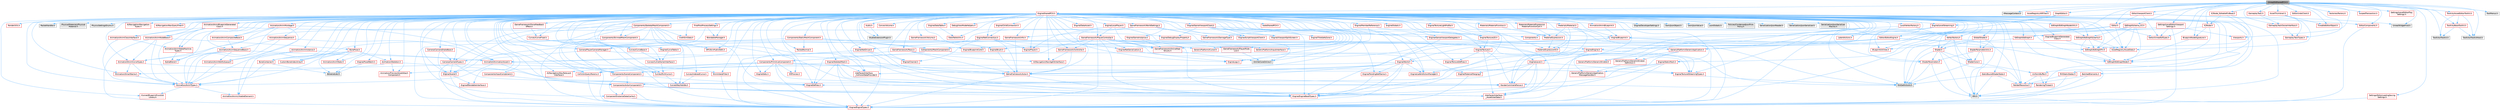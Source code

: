 digraph "UnrealEdSharedPCH.h"
{
 // INTERACTIVE_SVG=YES
 // LATEX_PDF_SIZE
  bgcolor="transparent";
  edge [fontname=Helvetica,fontsize=10,labelfontname=Helvetica,labelfontsize=10];
  node [fontname=Helvetica,fontsize=10,shape=box,height=0.2,width=0.4];
  Node1 [id="Node000001",label="UnrealEdSharedPCH.h",height=0.2,width=0.4,color="gray40", fillcolor="grey60", style="filled", fontcolor="black",tooltip=" "];
  Node1 -> Node2 [id="edge1_Node000001_Node000002",color="steelblue1",style="solid",tooltip=" "];
  Node2 [id="Node000002",label="EngineSharedPCH.h",height=0.2,width=0.4,color="red", fillcolor="#FFF0F0", style="filled",URL="$dc/dbb/EngineSharedPCH_8h.html",tooltip=" "];
  Node2 -> Node3 [id="edge2_Node000002_Node000003",color="steelblue1",style="solid",tooltip=" "];
  Node3 [id="Node000003",label="SlateSharedPCH.h",height=0.2,width=0.4,color="red", fillcolor="#FFF0F0", style="filled",URL="$d1/dfc/SlateSharedPCH_8h.html",tooltip=" "];
  Node2 -> Node646 [id="edge3_Node000002_Node000646",color="steelblue1",style="solid",tooltip=" "];
  Node646 [id="Node000646",label="GenericPlatform/GenericApplication.h",height=0.2,width=0.4,color="red", fillcolor="#FFF0F0", style="filled",URL="$d2/d23/GenericApplication_8h.html",tooltip=" "];
  Node646 -> Node647 [id="edge4_Node000646_Node000647",color="steelblue1",style="solid",tooltip=" "];
  Node647 [id="Node000647",label="GenericPlatform/GenericApplication\lMessageHandler.h",height=0.2,width=0.4,color="red", fillcolor="#FFF0F0", style="filled",URL="$dd/d6b/GenericApplicationMessageHandler_8h.html",tooltip=" "];
  Node646 -> Node649 [id="edge5_Node000646_Node000649",color="steelblue1",style="solid",tooltip=" "];
  Node649 [id="Node000649",label="GenericPlatform/GenericWindow.h",height=0.2,width=0.4,color="red", fillcolor="#FFF0F0", style="filled",URL="$da/d67/GenericWindow_8h.html",tooltip=" "];
  Node646 -> Node650 [id="edge6_Node000646_Node000650",color="steelblue1",style="solid",tooltip=" "];
  Node650 [id="Node000650",label="GenericPlatform/GenericWindow\lDefinition.h",height=0.2,width=0.4,color="red", fillcolor="#FFF0F0", style="filled",URL="$d6/d55/GenericWindowDefinition_8h.html",tooltip=" "];
  Node650 -> Node647 [id="edge7_Node000650_Node000647",color="steelblue1",style="solid",tooltip=" "];
  Node2 -> Node647 [id="edge8_Node000002_Node000647",color="steelblue1",style="solid",tooltip=" "];
  Node2 -> Node649 [id="edge9_Node000002_Node000649",color="steelblue1",style="solid",tooltip=" "];
  Node2 -> Node650 [id="edge10_Node000002_Node000650",color="steelblue1",style="solid",tooltip=" "];
  Node2 -> Node677 [id="edge11_Node000002_Node000677",color="steelblue1",style="solid",tooltip=" "];
  Node677 [id="Node000677",label="GenericPlatform/ICursor.h",height=0.2,width=0.4,color="red", fillcolor="#FFF0F0", style="filled",URL="$d3/d9a/ICursor_8h.html",tooltip=" "];
  Node2 -> Node886 [id="edge12_Node000002_Node000886",color="steelblue1",style="solid",tooltip=" "];
  Node886 [id="Node000886",label="GenericPlatform/IInputInterface.h",height=0.2,width=0.4,color="red", fillcolor="#FFF0F0", style="filled",URL="$de/ddf/IInputInterface_8h.html",tooltip=" "];
  Node2 -> Node887 [id="edge13_Node000002_Node000887",color="steelblue1",style="solid",tooltip=" "];
  Node887 [id="Node000887",label="AssetRegistry/AssetData.h",height=0.2,width=0.4,color="red", fillcolor="#FFF0F0", style="filled",URL="$d9/d19/AssetData_8h.html",tooltip=" "];
  Node2 -> Node891 [id="edge14_Node000002_Node000891",color="steelblue1",style="solid",tooltip=" "];
  Node891 [id="Node000891",label="IAudioExtensionPlugin.h",height=0.2,width=0.4,color="grey60", fillcolor="#E0E0E0", style="filled",tooltip=" "];
  Node2 -> Node892 [id="edge15_Node000002_Node000892",color="steelblue1",style="solid",tooltip=" "];
  Node892 [id="Node000892",label="Online/CoreOnline.h",height=0.2,width=0.4,color="grey60", fillcolor="#E0E0E0", style="filled",tooltip=" "];
  Node2 -> Node893 [id="edge16_Node000002_Node000893",color="steelblue1",style="solid",tooltip=" "];
  Node893 [id="Node000893",label="Engine/DeveloperSettings.h",height=0.2,width=0.4,color="grey60", fillcolor="#E0E0E0", style="filled",tooltip=" "];
  Node2 -> Node894 [id="edge17_Node000002_Node000894",color="steelblue1",style="solid",tooltip=" "];
  Node894 [id="Node000894",label="Dom/JsonObject.h",height=0.2,width=0.4,color="grey60", fillcolor="#E0E0E0", style="filled",tooltip=" "];
  Node2 -> Node895 [id="edge18_Node000002_Node000895",color="steelblue1",style="solid",tooltip=" "];
  Node895 [id="Node000895",label="Dom/JsonValue.h",height=0.2,width=0.4,color="grey60", fillcolor="#E0E0E0", style="filled",tooltip=" "];
  Node2 -> Node896 [id="edge19_Node000002_Node000896",color="steelblue1",style="solid",tooltip=" "];
  Node896 [id="Node000896",label="JsonGlobals.h",height=0.2,width=0.4,color="grey60", fillcolor="#E0E0E0", style="filled",tooltip=" "];
  Node2 -> Node897 [id="edge20_Node000002_Node000897",color="steelblue1",style="solid",tooltip=" "];
  Node897 [id="Node000897",label="Policies/CondensedJsonPrint\lPolicy.h",height=0.2,width=0.4,color="grey60", fillcolor="#E0E0E0", style="filled",tooltip=" "];
  Node2 -> Node898 [id="edge21_Node000002_Node000898",color="steelblue1",style="solid",tooltip=" "];
  Node898 [id="Node000898",label="Serialization/JsonReader.h",height=0.2,width=0.4,color="grey60", fillcolor="#E0E0E0", style="filled",tooltip=" "];
  Node2 -> Node899 [id="edge22_Node000002_Node000899",color="steelblue1",style="solid",tooltip=" "];
  Node899 [id="Node000899",label="Serialization/JsonSerializer.h",height=0.2,width=0.4,color="grey60", fillcolor="#E0E0E0", style="filled",tooltip=" "];
  Node2 -> Node900 [id="edge23_Node000002_Node000900",color="steelblue1",style="solid",tooltip=" "];
  Node900 [id="Node000900",label="Serialization/JsonSerializer\lMacros.h",height=0.2,width=0.4,color="grey60", fillcolor="#E0E0E0", style="filled",tooltip=" "];
  Node2 -> Node901 [id="edge24_Node000002_Node000901",color="steelblue1",style="solid",tooltip=" "];
  Node901 [id="Node000901",label="RHIDefinitions.h",height=0.2,width=0.4,color="grey60", fillcolor="#E0E0E0", style="filled",tooltip=" "];
  Node2 -> Node902 [id="edge25_Node000002_Node000902",color="steelblue1",style="solid",tooltip=" "];
  Node902 [id="Node000902",label="RHI.h",height=0.2,width=0.4,color="grey60", fillcolor="#E0E0E0", style="filled",tooltip=" "];
  Node2 -> Node903 [id="edge26_Node000002_Node000903",color="steelblue1",style="solid",tooltip=" "];
  Node903 [id="Node000903",label="RHIStaticStates.h",height=0.2,width=0.4,color="red", fillcolor="#FFF0F0", style="filled",URL="$d3/d2b/RHIStaticStates_8h.html",tooltip=" "];
  Node903 -> Node902 [id="edge27_Node000903_Node000902",color="steelblue1",style="solid",tooltip=" "];
  Node903 -> Node904 [id="edge28_Node000903_Node000904",color="steelblue1",style="solid",tooltip=" "];
  Node904 [id="Node000904",label="RenderResource.h",height=0.2,width=0.4,color="red", fillcolor="#FFF0F0", style="filled",URL="$d1/ddb/RenderResource_8h.html",tooltip=" "];
  Node2 -> Node909 [id="edge29_Node000002_Node000909",color="steelblue1",style="solid",tooltip=" "];
  Node909 [id="Node000909",label="GlobalShader.h",height=0.2,width=0.4,color="red", fillcolor="#FFF0F0", style="filled",URL="$db/de3/GlobalShader_8h.html",tooltip=" "];
  Node909 -> Node902 [id="edge30_Node000909_Node000902",color="steelblue1",style="solid",tooltip=" "];
  Node909 -> Node901 [id="edge31_Node000909_Node000901",color="steelblue1",style="solid",tooltip=" "];
  Node909 -> Node911 [id="edge32_Node000909_Node000911",color="steelblue1",style="solid",tooltip=" "];
  Node911 [id="Node000911",label="Shader.h",height=0.2,width=0.4,color="red", fillcolor="#FFF0F0", style="filled",URL="$d2/dac/Shader_8h.html",tooltip=" "];
  Node911 -> Node902 [id="edge33_Node000911_Node000902",color="steelblue1",style="solid",tooltip=" "];
  Node911 -> Node901 [id="edge34_Node000911_Node000901",color="steelblue1",style="solid",tooltip=" "];
  Node911 -> Node904 [id="edge35_Node000911_Node000904",color="steelblue1",style="solid",tooltip=" "];
  Node911 -> Node914 [id="edge36_Node000911_Node000914",color="steelblue1",style="solid",tooltip=" "];
  Node914 [id="Node000914",label="ShaderCore.h",height=0.2,width=0.4,color="red", fillcolor="#FFF0F0", style="filled",URL="$d2/dc9/ShaderCore_8h.html",tooltip=" "];
  Node914 -> Node901 [id="edge37_Node000914_Node000901",color="steelblue1",style="solid",tooltip=" "];
  Node914 -> Node920 [id="edge38_Node000914_Node000920",color="steelblue1",style="solid",tooltip=" "];
  Node920 [id="Node000920",label="UniformBuffer.h",height=0.2,width=0.4,color="red", fillcolor="#FFF0F0", style="filled",URL="$de/d78/UniformBuffer_8h.html",tooltip=" "];
  Node920 -> Node926 [id="edge39_Node000920_Node000926",color="steelblue1",style="solid",tooltip=" "];
  Node926 [id="Node000926",label="RenderingThread.h",height=0.2,width=0.4,color="red", fillcolor="#FFF0F0", style="filled",URL="$dc/df7/RenderingThread_8h.html",tooltip=" "];
  Node926 -> Node902 [id="edge40_Node000926_Node000902",color="steelblue1",style="solid",tooltip=" "];
  Node920 -> Node904 [id="edge41_Node000920_Node000904",color="steelblue1",style="solid",tooltip=" "];
  Node911 -> Node929 [id="edge42_Node000911_Node000929",color="steelblue1",style="solid",tooltip=" "];
  Node929 [id="Node000929",label="ShaderParameters.h",height=0.2,width=0.4,color="red", fillcolor="#FFF0F0", style="filled",URL="$d5/d63/ShaderParameters_8h.html",tooltip=" "];
  Node929 -> Node902 [id="edge43_Node000929_Node000902",color="steelblue1",style="solid",tooltip=" "];
  Node929 -> Node901 [id="edge44_Node000929_Node000901",color="steelblue1",style="solid",tooltip=" "];
  Node909 -> Node935 [id="edge45_Node000909_Node000935",color="steelblue1",style="solid",tooltip=" "];
  Node935 [id="Node000935",label="ShaderParameterUtils.h",height=0.2,width=0.4,color="red", fillcolor="#FFF0F0", style="filled",URL="$d9/dfb/ShaderParameterUtils_8h.html",tooltip=" "];
  Node935 -> Node902 [id="edge46_Node000935_Node000902",color="steelblue1",style="solid",tooltip=" "];
  Node935 -> Node929 [id="edge47_Node000935_Node000929",color="steelblue1",style="solid",tooltip=" "];
  Node935 -> Node914 [id="edge48_Node000935_Node000914",color="steelblue1",style="solid",tooltip=" "];
  Node2 -> Node937 [id="edge49_Node000002_Node000937",color="steelblue1",style="solid",tooltip=" "];
  Node937 [id="Node000937",label="RenderCommandFence.h",height=0.2,width=0.4,color="red", fillcolor="#FFF0F0", style="filled",URL="$da/dcd/RenderCommandFence_8h.html",tooltip=" "];
  Node2 -> Node904 [id="edge50_Node000002_Node000904",color="steelblue1",style="solid",tooltip=" "];
  Node2 -> Node926 [id="edge51_Node000002_Node000926",color="steelblue1",style="solid",tooltip=" "];
  Node2 -> Node920 [id="edge52_Node000002_Node000920",color="steelblue1",style="solid",tooltip=" "];
  Node2 -> Node938 [id="edge53_Node000002_Node000938",color="steelblue1",style="solid",tooltip=" "];
  Node938 [id="Node000938",label="PackedNormal.h",height=0.2,width=0.4,color="red", fillcolor="#FFF0F0", style="filled",URL="$d0/d7d/PackedNormal_8h.html",tooltip=" "];
  Node2 -> Node939 [id="edge54_Node000002_Node000939",color="steelblue1",style="solid",tooltip=" "];
  Node939 [id="Node000939",label="RenderUtils.h",height=0.2,width=0.4,color="red", fillcolor="#FFF0F0", style="filled",URL="$d7/d1b/RenderUtils_8h.html",tooltip=" "];
  Node2 -> Node929 [id="edge55_Node000002_Node000929",color="steelblue1",style="solid",tooltip=" "];
  Node2 -> Node914 [id="edge56_Node000002_Node000914",color="steelblue1",style="solid",tooltip=" "];
  Node2 -> Node911 [id="edge57_Node000002_Node000911",color="steelblue1",style="solid",tooltip=" "];
  Node2 -> Node943 [id="edge58_Node000002_Node000943",color="steelblue1",style="solid",tooltip=" "];
  Node943 [id="Node000943",label="VertexFactory.h",height=0.2,width=0.4,color="red", fillcolor="#FFF0F0", style="filled",URL="$d8/dc4/VertexFactory_8h.html",tooltip=" "];
  Node943 -> Node902 [id="edge59_Node000943_Node000902",color="steelblue1",style="solid",tooltip=" "];
  Node943 -> Node901 [id="edge60_Node000943_Node000901",color="steelblue1",style="solid",tooltip=" "];
  Node943 -> Node904 [id="edge61_Node000943_Node000904",color="steelblue1",style="solid",tooltip=" "];
  Node943 -> Node911 [id="edge62_Node000943_Node000911",color="steelblue1",style="solid",tooltip=" "];
  Node943 -> Node914 [id="edge63_Node000943_Node000914",color="steelblue1",style="solid",tooltip=" "];
  Node2 -> Node935 [id="edge64_Node000002_Node000935",color="steelblue1",style="solid",tooltip=" "];
  Node2 -> Node945 [id="edge65_Node000002_Node000945",color="steelblue1",style="solid",tooltip=" "];
  Node945 [id="Node000945",label="StaticBoundShaderState.h",height=0.2,width=0.4,color="red", fillcolor="#FFF0F0", style="filled",URL="$d2/dd3/StaticBoundShaderState_8h.html",tooltip=" "];
  Node945 -> Node902 [id="edge66_Node000945_Node000902",color="steelblue1",style="solid",tooltip=" "];
  Node945 -> Node901 [id="edge67_Node000945_Node000901",color="steelblue1",style="solid",tooltip=" "];
  Node945 -> Node904 [id="edge68_Node000945_Node000904",color="steelblue1",style="solid",tooltip=" "];
  Node2 -> Node946 [id="edge69_Node000002_Node000946",color="steelblue1",style="solid",tooltip=" "];
  Node946 [id="Node000946",label="PacketHandler.h",height=0.2,width=0.4,color="grey60", fillcolor="#E0E0E0", style="filled",tooltip=" "];
  Node2 -> Node947 [id="edge70_Node000002_Node000947",color="steelblue1",style="solid",tooltip=" "];
  Node947 [id="Node000947",label="PhysicalMaterials/Physical\lMaterial.h",height=0.2,width=0.4,color="grey60", fillcolor="#E0E0E0", style="filled",tooltip=" "];
  Node2 -> Node948 [id="edge71_Node000002_Node000948",color="steelblue1",style="solid",tooltip=" "];
  Node948 [id="Node000948",label="PhysicsSettingsEnums.h",height=0.2,width=0.4,color="grey60", fillcolor="#E0E0E0", style="filled",tooltip=" "];
  Node2 -> Node949 [id="edge72_Node000002_Node000949",color="steelblue1",style="solid",tooltip=" "];
  Node949 [id="Node000949",label="AI/Navigation/NavAgentInterface.h",height=0.2,width=0.4,color="red", fillcolor="#FFF0F0", style="filled",URL="$d7/dbb/NavAgentInterface_8h.html",tooltip=" "];
  Node2 -> Node951 [id="edge73_Node000002_Node000951",color="steelblue1",style="solid",tooltip=" "];
  Node951 [id="Node000951",label="AI/Navigation/Navigation\lTypes.h",height=0.2,width=0.4,color="red", fillcolor="#FFF0F0", style="filled",URL="$de/d69/NavigationTypes_8h.html",tooltip=" "];
  Node2 -> Node953 [id="edge74_Node000002_Node000953",color="steelblue1",style="solid",tooltip=" "];
  Node953 [id="Node000953",label="AI/Navigation/NavQueryFilter.h",height=0.2,width=0.4,color="red", fillcolor="#FFF0F0", style="filled",URL="$d4/d0f/NavQueryFilter_8h.html",tooltip=" "];
  Node2 -> Node954 [id="edge75_Node000002_Node000954",color="steelblue1",style="solid",tooltip=" "];
  Node954 [id="Node000954",label="AI/Navigation/NavRelevant\lInterface.h",height=0.2,width=0.4,color="red", fillcolor="#FFF0F0", style="filled",URL="$d5/d50/NavRelevantInterface_8h.html",tooltip=" "];
  Node2 -> Node958 [id="edge76_Node000002_Node000958",color="steelblue1",style="solid",tooltip=" "];
  Node958 [id="Node000958",label="AlphaBlend.h",height=0.2,width=0.4,color="red", fillcolor="#FFF0F0", style="filled",URL="$dc/d7f/AlphaBlend_8h.html",tooltip=" "];
  Node2 -> Node960 [id="edge77_Node000002_Node000960",color="steelblue1",style="solid",tooltip=" "];
  Node960 [id="Node000960",label="Animation/AnimationAsset.h",height=0.2,width=0.4,color="red", fillcolor="#FFF0F0", style="filled",URL="$d4/df8/AnimationAsset_8h.html",tooltip=" "];
  Node960 -> Node961 [id="edge78_Node000960_Node000961",color="steelblue1",style="solid",tooltip=" "];
  Node961 [id="Node000961",label="Animation/AnimTypes.h",height=0.2,width=0.4,color="red", fillcolor="#FFF0F0", style="filled",URL="$d5/d84/AnimTypes_8h.html",tooltip=" "];
  Node961 -> Node962 [id="edge79_Node000961_Node000962",color="steelblue1",style="solid",tooltip=" "];
  Node962 [id="Node000962",label="Animation/AnimLinkableElement.h",height=0.2,width=0.4,color="red", fillcolor="#FFF0F0", style="filled",URL="$d3/ddf/AnimLinkableElement_8h.html",tooltip=" "];
  Node961 -> Node966 [id="edge80_Node000961_Node000966",color="steelblue1",style="solid",tooltip=" "];
  Node966 [id="Node000966",label="Kismet/BlueprintFunction\lLibrary.h",height=0.2,width=0.4,color="red", fillcolor="#FFF0F0", style="filled",URL="$d3/d94/BlueprintFunctionLibrary_8h.html",tooltip=" "];
  Node960 -> Node972 [id="edge81_Node000960_Node000972",color="steelblue1",style="solid",tooltip=" "];
  Node972 [id="Node000972",label="Interfaces/Interface\l_AssetUserData.h",height=0.2,width=0.4,color="red", fillcolor="#FFF0F0", style="filled",URL="$de/d85/Interface__AssetUserData_8h.html",tooltip=" "];
  Node960 -> Node976 [id="edge82_Node000960_Node000976",color="steelblue1",style="solid",tooltip=" "];
  Node976 [id="Node000976",label="AnimInterpFilter.h",height=0.2,width=0.4,color="red", fillcolor="#FFF0F0", style="filled",URL="$d1/dea/AnimInterpFilter_8h.html",tooltip=" "];
  Node976 -> Node977 [id="edge83_Node000976_Node000977",color="steelblue1",style="solid",tooltip=" "];
  Node977 [id="Node000977",label="Engine/EngineTypes.h",height=0.2,width=0.4,color="red", fillcolor="#FFF0F0", style="filled",URL="$df/dcf/EngineTypes_8h.html",tooltip=" "];
  Node2 -> Node986 [id="edge84_Node000002_Node000986",color="steelblue1",style="solid",tooltip=" "];
  Node986 [id="Node000986",label="Animation/AnimBlueprint.h",height=0.2,width=0.4,color="red", fillcolor="#FFF0F0", style="filled",URL="$dc/d30/AnimBlueprint_8h.html",tooltip=" "];
  Node986 -> Node987 [id="edge85_Node000986_Node000987",color="steelblue1",style="solid",tooltip=" "];
  Node987 [id="Node000987",label="Engine/Blueprint.h",height=0.2,width=0.4,color="red", fillcolor="#FFF0F0", style="filled",URL="$d8/d4d/Blueprint_8h.html",tooltip=" "];
  Node987 -> Node977 [id="edge86_Node000987_Node000977",color="steelblue1",style="solid",tooltip=" "];
  Node987 -> Node988 [id="edge87_Node000987_Node000988",color="steelblue1",style="solid",tooltip=" "];
  Node988 [id="Node000988",label="EdGraph/EdGraphPin.h",height=0.2,width=0.4,color="red", fillcolor="#FFF0F0", style="filled",URL="$da/d52/EdGraphPin_8h.html",tooltip=" "];
  Node988 -> Node989 [id="edge88_Node000988_Node000989",color="steelblue1",style="solid",tooltip=" "];
  Node989 [id="Node000989",label="EdGraph/EdGraphNode.h",height=0.2,width=0.4,color="red", fillcolor="#FFF0F0", style="filled",URL="$d0/dc0/EdGraphNode_8h.html",tooltip=" "];
  Node987 -> Node992 [id="edge89_Node000987_Node000992",color="steelblue1",style="solid",tooltip=" "];
  Node992 [id="Node000992",label="Engine/BlueprintCore.h",height=0.2,width=0.4,color="red", fillcolor="#FFF0F0", style="filled",URL="$d6/d55/BlueprintCore_8h.html",tooltip=" "];
  Node987 -> Node996 [id="edge90_Node000987_Node000996",color="steelblue1",style="solid",tooltip=" "];
  Node996 [id="Node000996",label="EngineLogs.h",height=0.2,width=0.4,color="red", fillcolor="#FFF0F0", style="filled",URL="$d9/de2/EngineLogs_8h.html",tooltip=" "];
  Node2 -> Node1001 [id="edge91_Node000002_Node001001",color="steelblue1",style="solid",tooltip=" "];
  Node1001 [id="Node001001",label="Animation/AnimBlueprintGenerated\lClass.h",height=0.2,width=0.4,color="red", fillcolor="#FFF0F0", style="filled",URL="$dc/d81/AnimBlueprintGeneratedClass_8h.html",tooltip=" "];
  Node1001 -> Node961 [id="edge92_Node001001_Node000961",color="steelblue1",style="solid",tooltip=" "];
  Node1001 -> Node1002 [id="edge93_Node001001_Node001002",color="steelblue1",style="solid",tooltip=" "];
  Node1002 [id="Node001002",label="Engine/BlueprintGenerated\lClass.h",height=0.2,width=0.4,color="red", fillcolor="#FFF0F0", style="filled",URL="$d6/d77/BlueprintGeneratedClass_8h.html",tooltip=" "];
  Node1002 -> Node988 [id="edge94_Node001002_Node000988",color="steelblue1",style="solid",tooltip=" "];
  Node1001 -> Node1005 [id="edge95_Node001001_Node001005",color="steelblue1",style="solid",tooltip=" "];
  Node1005 [id="Node001005",label="Animation/AnimStateMachine\lTypes.h",height=0.2,width=0.4,color="red", fillcolor="#FFF0F0", style="filled",URL="$d2/dc8/AnimStateMachineTypes_8h.html",tooltip=" "];
  Node1005 -> Node958 [id="edge96_Node001005_Node000958",color="steelblue1",style="solid",tooltip=" "];
  Node1001 -> Node1150 [id="edge97_Node001001_Node001150",color="steelblue1",style="solid",tooltip=" "];
  Node1150 [id="Node001150",label="Animation/AnimClassInterface.h",height=0.2,width=0.4,color="red", fillcolor="#FFF0F0", style="filled",URL="$df/dce/AnimClassInterface_8h.html",tooltip=" "];
  Node1150 -> Node961 [id="edge98_Node001150_Node000961",color="steelblue1",style="solid",tooltip=" "];
  Node1150 -> Node1005 [id="edge99_Node001150_Node001005",color="steelblue1",style="solid",tooltip=" "];
  Node1001 -> Node1154 [id="edge100_Node001001_Node001154",color="steelblue1",style="solid",tooltip=" "];
  Node1154 [id="Node001154",label="Animation/AnimNodeBase.h",height=0.2,width=0.4,color="red", fillcolor="#FFF0F0", style="filled",URL="$d9/dce/AnimNodeBase_8h.html",tooltip=" "];
  Node1154 -> Node977 [id="edge101_Node001154_Node000977",color="steelblue1",style="solid",tooltip=" "];
  Node1154 -> Node961 [id="edge102_Node001154_Node000961",color="steelblue1",style="solid",tooltip=" "];
  Node1154 -> Node1021 [id="edge103_Node001154_Node001021",color="steelblue1",style="solid",tooltip=" "];
  Node1021 [id="Node001021",label="Animation/AnimCurveTypes.h",height=0.2,width=0.4,color="red", fillcolor="#FFF0F0", style="filled",URL="$d2/d19/AnimCurveTypes_8h.html",tooltip=" "];
  Node1021 -> Node961 [id="edge104_Node001021_Node000961",color="steelblue1",style="solid",tooltip=" "];
  Node1021 -> Node1022 [id="edge105_Node001021_Node001022",color="steelblue1",style="solid",tooltip=" "];
  Node1022 [id="Node001022",label="Animation/SmartName.h",height=0.2,width=0.4,color="red", fillcolor="#FFF0F0", style="filled",URL="$da/d84/SmartName_8h.html",tooltip=" "];
  Node1022 -> Node961 [id="edge106_Node001022_Node000961",color="steelblue1",style="solid",tooltip=" "];
  Node1021 -> Node1024 [id="edge107_Node001021_Node001024",color="steelblue1",style="solid",tooltip=" "];
  Node1024 [id="Node001024",label="Curves/RichCurve.h",height=0.2,width=0.4,color="red", fillcolor="#FFF0F0", style="filled",URL="$d2/d61/RichCurve_8h.html",tooltip=" "];
  Node1024 -> Node1025 [id="edge108_Node001024_Node001025",color="steelblue1",style="solid",tooltip=" "];
  Node1025 [id="Node001025",label="Curves/KeyHandle.h",height=0.2,width=0.4,color="red", fillcolor="#FFF0F0", style="filled",URL="$da/d21/KeyHandle_8h.html",tooltip=" "];
  Node1154 -> Node1139 [id="edge109_Node001154_Node001139",color="steelblue1",style="solid",tooltip=" "];
  Node1139 [id="Node001139",label="BonePose.h",height=0.2,width=0.4,color="red", fillcolor="#FFF0F0", style="filled",URL="$dd/d83/BonePose_8h.html",tooltip=" "];
  Node1139 -> Node1008 [id="edge110_Node001139_Node001008",color="steelblue1",style="solid",tooltip=" "];
  Node1008 [id="Node001008",label="BoneIndices.h",height=0.2,width=0.4,color="grey60", fillcolor="#E0E0E0", style="filled",tooltip=" "];
  Node1139 -> Node961 [id="edge111_Node001139_Node000961",color="steelblue1",style="solid",tooltip=" "];
  Node1139 -> Node1140 [id="edge112_Node001139_Node001140",color="steelblue1",style="solid",tooltip=" "];
  Node1140 [id="Node001140",label="CustomBoneIndexArray.h",height=0.2,width=0.4,color="red", fillcolor="#FFF0F0", style="filled",URL="$d9/d08/CustomBoneIndexArray_8h.html",tooltip=" "];
  Node1139 -> Node1141 [id="edge113_Node001139_Node001141",color="steelblue1",style="solid",tooltip=" "];
  Node1141 [id="Node001141",label="Animation/AnimStats.h",height=0.2,width=0.4,color="red", fillcolor="#FFF0F0", style="filled",URL="$d4/d2b/AnimStats_8h.html",tooltip=" "];
  Node1139 -> Node1144 [id="edge114_Node001139_Node001144",color="steelblue1",style="solid",tooltip=" "];
  Node1144 [id="Node001144",label="Animation/Skeleton.h",height=0.2,width=0.4,color="red", fillcolor="#FFF0F0", style="filled",URL="$d1/ded/Skeleton_8h.html",tooltip=" "];
  Node1144 -> Node1145 [id="edge115_Node001144_Node001145",color="steelblue1",style="solid",tooltip=" "];
  Node1145 [id="Node001145",label="Animation/PreviewAssetAttach\lComponent.h",height=0.2,width=0.4,color="red", fillcolor="#FFF0F0", style="filled",URL="$de/d8c/PreviewAssetAttachComponent_8h.html",tooltip=" "];
  Node1144 -> Node1022 [id="edge116_Node001144_Node001022",color="steelblue1",style="solid",tooltip=" "];
  Node1144 -> Node972 [id="edge117_Node001144_Node000972",color="steelblue1",style="solid",tooltip=" "];
  Node1139 -> Node1007 [id="edge118_Node001139_Node001007",color="steelblue1",style="solid",tooltip=" "];
  Node1007 [id="Node001007",label="BoneContainer.h",height=0.2,width=0.4,color="red", fillcolor="#FFF0F0", style="filled",URL="$d9/d68/BoneContainer_8h.html",tooltip=" "];
  Node1007 -> Node1008 [id="edge119_Node001007_Node001008",color="steelblue1",style="solid",tooltip=" "];
  Node1007 -> Node961 [id="edge120_Node001007_Node000961",color="steelblue1",style="solid",tooltip=" "];
  Node2 -> Node1150 [id="edge121_Node000002_Node001150",color="steelblue1",style="solid",tooltip=" "];
  Node2 -> Node1172 [id="edge122_Node000002_Node001172",color="steelblue1",style="solid",tooltip=" "];
  Node1172 [id="Node001172",label="Animation/AnimCompositeBase.h",height=0.2,width=0.4,color="red", fillcolor="#FFF0F0", style="filled",URL="$de/dc9/AnimCompositeBase_8h.html",tooltip=" "];
  Node1172 -> Node1034 [id="edge123_Node001172_Node001034",color="steelblue1",style="solid",tooltip=" "];
  Node1034 [id="Node001034",label="Animation/AnimSequenceBase.h",height=0.2,width=0.4,color="red", fillcolor="#FFF0F0", style="filled",URL="$db/d58/AnimSequenceBase_8h.html",tooltip=" "];
  Node1034 -> Node961 [id="edge124_Node001034_Node000961",color="steelblue1",style="solid",tooltip=" "];
  Node1034 -> Node960 [id="edge125_Node001034_Node000960",color="steelblue1",style="solid",tooltip=" "];
  Node1034 -> Node1021 [id="edge126_Node001034_Node001021",color="steelblue1",style="solid",tooltip=" "];
  Node1034 -> Node1035 [id="edge127_Node001034_Node001035",color="steelblue1",style="solid",tooltip=" "];
  Node1035 [id="Node001035",label="Animation/AnimNotifyQueue.h",height=0.2,width=0.4,color="red", fillcolor="#FFF0F0", style="filled",URL="$d7/dcc/AnimNotifyQueue_8h.html",tooltip=" "];
  Node1035 -> Node961 [id="edge128_Node001035_Node000961",color="steelblue1",style="solid",tooltip=" "];
  Node2 -> Node1021 [id="edge129_Node000002_Node001021",color="steelblue1",style="solid",tooltip=" "];
  Node2 -> Node1174 [id="edge130_Node000002_Node001174",color="steelblue1",style="solid",tooltip=" "];
  Node1174 [id="Node001174",label="Animation/AnimInstance.h",height=0.2,width=0.4,color="red", fillcolor="#FFF0F0", style="filled",URL="$df/da0/AnimInstance_8h.html",tooltip=" "];
  Node1174 -> Node961 [id="edge131_Node001174_Node000961",color="steelblue1",style="solid",tooltip=" "];
  Node1174 -> Node960 [id="edge132_Node001174_Node000960",color="steelblue1",style="solid",tooltip=" "];
  Node1174 -> Node1035 [id="edge133_Node001174_Node001035",color="steelblue1",style="solid",tooltip=" "];
  Node2 -> Node962 [id="edge134_Node000002_Node000962",color="steelblue1",style="solid",tooltip=" "];
  Node2 -> Node1183 [id="edge135_Node000002_Node001183",color="steelblue1",style="solid",tooltip=" "];
  Node1183 [id="Node001183",label="Animation/AnimMontage.h",height=0.2,width=0.4,color="red", fillcolor="#FFF0F0", style="filled",URL="$d2/da0/AnimMontage_8h.html",tooltip=" "];
  Node1183 -> Node962 [id="edge136_Node001183_Node000962",color="steelblue1",style="solid",tooltip=" "];
  Node1183 -> Node961 [id="edge137_Node001183_Node000961",color="steelblue1",style="solid",tooltip=" "];
  Node1183 -> Node960 [id="edge138_Node001183_Node000960",color="steelblue1",style="solid",tooltip=" "];
  Node1183 -> Node958 [id="edge139_Node001183_Node000958",color="steelblue1",style="solid",tooltip=" "];
  Node1183 -> Node1172 [id="edge140_Node001183_Node001172",color="steelblue1",style="solid",tooltip=" "];
  Node2 -> Node1154 [id="edge141_Node000002_Node001154",color="steelblue1",style="solid",tooltip=" "];
  Node2 -> Node1035 [id="edge142_Node000002_Node001035",color="steelblue1",style="solid",tooltip=" "];
  Node2 -> Node1187 [id="edge143_Node000002_Node001187",color="steelblue1",style="solid",tooltip=" "];
  Node1187 [id="Node001187",label="Animation/AnimSequence.h",height=0.2,width=0.4,color="red", fillcolor="#FFF0F0", style="filled",URL="$d0/d8a/AnimSequence_8h.html",tooltip=" "];
  Node1187 -> Node961 [id="edge144_Node001187_Node000961",color="steelblue1",style="solid",tooltip=" "];
  Node1187 -> Node960 [id="edge145_Node001187_Node000960",color="steelblue1",style="solid",tooltip=" "];
  Node1187 -> Node1034 [id="edge146_Node001187_Node001034",color="steelblue1",style="solid",tooltip=" "];
  Node2 -> Node1034 [id="edge147_Node000002_Node001034",color="steelblue1",style="solid",tooltip=" "];
  Node2 -> Node1005 [id="edge148_Node000002_Node001005",color="steelblue1",style="solid",tooltip=" "];
  Node2 -> Node1141 [id="edge149_Node000002_Node001141",color="steelblue1",style="solid",tooltip=" "];
  Node2 -> Node961 [id="edge150_Node000002_Node000961",color="steelblue1",style="solid",tooltip=" "];
  Node2 -> Node1145 [id="edge151_Node000002_Node001145",color="steelblue1",style="solid",tooltip=" "];
  Node2 -> Node1144 [id="edge152_Node000002_Node001144",color="steelblue1",style="solid",tooltip=" "];
  Node2 -> Node1022 [id="edge153_Node000002_Node001022",color="steelblue1",style="solid",tooltip=" "];
  Node2 -> Node976 [id="edge154_Node000002_Node000976",color="steelblue1",style="solid",tooltip=" "];
  Node2 -> Node1207 [id="edge155_Node000002_Node001207",color="steelblue1",style="solid",tooltip=" "];
  Node1207 [id="Node001207",label="Audio.h",height=0.2,width=0.4,color="red", fillcolor="#FFF0F0", style="filled",URL="$d8/daa/Audio_8h.html",tooltip=" "];
  Node1207 -> Node891 [id="edge156_Node001207_Node000891",color="steelblue1",style="solid",tooltip=" "];
  Node2 -> Node1244 [id="edge157_Node000002_Node001244",color="steelblue1",style="solid",tooltip=" "];
  Node1244 [id="Node001244",label="BatchedElements.h",height=0.2,width=0.4,color="red", fillcolor="#FFF0F0", style="filled",URL="$d5/dde/BatchedElements_8h.html",tooltip=" "];
  Node1244 -> Node977 [id="edge158_Node001244_Node000977",color="steelblue1",style="solid",tooltip=" "];
  Node1244 -> Node904 [id="edge159_Node001244_Node000904",color="steelblue1",style="solid",tooltip=" "];
  Node2 -> Node1246 [id="edge160_Node000002_Node001246",color="steelblue1",style="solid",tooltip=" "];
  Node1246 [id="Node001246",label="BlendableManager.h",height=0.2,width=0.4,color="red", fillcolor="#FFF0F0", style="filled",URL="$d6/de4/BlendableManager_8h.html",tooltip=" "];
  Node2 -> Node1247 [id="edge161_Node000002_Node001247",color="steelblue1",style="solid",tooltip=" "];
  Node1247 [id="Node001247",label="BlueprintUtilities.h",height=0.2,width=0.4,color="red", fillcolor="#FFF0F0", style="filled",URL="$d6/de2/BlueprintUtilities_8h.html",tooltip=" "];
  Node2 -> Node1007 [id="edge162_Node000002_Node001007",color="steelblue1",style="solid",tooltip=" "];
  Node2 -> Node1008 [id="edge163_Node000002_Node001008",color="steelblue1",style="solid",tooltip=" "];
  Node2 -> Node1139 [id="edge164_Node000002_Node001139",color="steelblue1",style="solid",tooltip=" "];
  Node2 -> Node1248 [id="edge165_Node000002_Node001248",color="steelblue1",style="solid",tooltip=" "];
  Node1248 [id="Node001248",label="Camera/CameraShakeBase.h",height=0.2,width=0.4,color="red", fillcolor="#FFF0F0", style="filled",URL="$d5/d08/CameraShakeBase_8h.html",tooltip=" "];
  Node1248 -> Node1249 [id="edge166_Node001248_Node001249",color="steelblue1",style="solid",tooltip=" "];
  Node1249 [id="Node001249",label="Camera/CameraTypes.h",height=0.2,width=0.4,color="red", fillcolor="#FFF0F0", style="filled",URL="$d7/d63/CameraTypes_8h.html",tooltip=" "];
  Node1249 -> Node977 [id="edge167_Node001249_Node000977",color="steelblue1",style="solid",tooltip=" "];
  Node1249 -> Node1066 [id="edge168_Node001249_Node001066",color="steelblue1",style="solid",tooltip=" "];
  Node1066 [id="Node001066",label="EngineDefines.h",height=0.2,width=0.4,color="red", fillcolor="#FFF0F0", style="filled",URL="$de/d63/EngineDefines_8h.html",tooltip=" "];
  Node1249 -> Node1250 [id="edge169_Node001249_Node001250",color="steelblue1",style="solid",tooltip=" "];
  Node1250 [id="Node001250",label="Engine/Scene.h",height=0.2,width=0.4,color="red", fillcolor="#FFF0F0", style="filled",URL="$d5/d2d/Scene_8h.html",tooltip=" "];
  Node1250 -> Node1251 [id="edge170_Node001250_Node001251",color="steelblue1",style="solid",tooltip=" "];
  Node1251 [id="Node001251",label="Engine/BlendableInterface.h",height=0.2,width=0.4,color="red", fillcolor="#FFF0F0", style="filled",URL="$d7/d63/BlendableInterface_8h.html",tooltip=" "];
  Node1250 -> Node977 [id="edge171_Node001250_Node000977",color="steelblue1",style="solid",tooltip=" "];
  Node1248 -> Node1250 [id="edge172_Node001248_Node001250",color="steelblue1",style="solid",tooltip=" "];
  Node2 -> Node1249 [id="edge173_Node000002_Node001249",color="steelblue1",style="solid",tooltip=" "];
  Node2 -> Node1258 [id="edge174_Node000002_Node001258",color="steelblue1",style="solid",tooltip=" "];
  Node1258 [id="Node001258",label="Camera/PlayerCameraManager.h",height=0.2,width=0.4,color="red", fillcolor="#FFF0F0", style="filled",URL="$d6/da6/PlayerCameraManager_8h.html",tooltip=" "];
  Node1258 -> Node977 [id="edge175_Node001258_Node000977",color="steelblue1",style="solid",tooltip=" "];
  Node1258 -> Node1061 [id="edge176_Node001258_Node001061",color="steelblue1",style="solid",tooltip=" "];
  Node1061 [id="Node001061",label="GameFramework/Actor.h",height=0.2,width=0.4,color="red", fillcolor="#FFF0F0", style="filled",URL="$d0/d43/Actor_8h.html",tooltip=" "];
  Node1061 -> Node977 [id="edge177_Node001061_Node000977",color="steelblue1",style="solid",tooltip=" "];
  Node1061 -> Node1057 [id="edge178_Node001061_Node001057",color="steelblue1",style="solid",tooltip=" "];
  Node1057 [id="Node001057",label="Engine/EngineBaseTypes.h",height=0.2,width=0.4,color="red", fillcolor="#FFF0F0", style="filled",URL="$d6/d1a/EngineBaseTypes_8h.html",tooltip=" "];
  Node1061 -> Node937 [id="edge179_Node001061_Node000937",color="steelblue1",style="solid",tooltip=" "];
  Node1258 -> Node1249 [id="edge180_Node001258_Node001249",color="steelblue1",style="solid",tooltip=" "];
  Node2 -> Node1260 [id="edge181_Node000002_Node001260",color="steelblue1",style="solid",tooltip=" "];
  Node1260 [id="Node001260",label="ClothSimData.h",height=0.2,width=0.4,color="red", fillcolor="#FFF0F0", style="filled",URL="$de/d35/ClothSimData_8h.html",tooltip=" "];
  Node2 -> Node1087 [id="edge182_Node000002_Node001087",color="steelblue1",style="solid",tooltip=" "];
  Node1087 [id="Node001087",label="CollisionQueryParams.h",height=0.2,width=0.4,color="red", fillcolor="#FFF0F0", style="filled",URL="$d0/d44/CollisionQueryParams_8h.html",tooltip=" "];
  Node1087 -> Node977 [id="edge183_Node001087_Node000977",color="steelblue1",style="solid",tooltip=" "];
  Node2 -> Node1067 [id="edge184_Node000002_Node001067",color="steelblue1",style="solid",tooltip=" "];
  Node1067 [id="Node001067",label="ComponentInstanceDataCache.h",height=0.2,width=0.4,color="red", fillcolor="#FFF0F0", style="filled",URL="$d7/dc3/ComponentInstanceDataCache_8h.html",tooltip=" "];
  Node1067 -> Node977 [id="edge185_Node001067_Node000977",color="steelblue1",style="solid",tooltip=" "];
  Node2 -> Node1261 [id="edge186_Node000002_Node001261",color="steelblue1",style="solid",tooltip=" "];
  Node1261 [id="Node001261",label="Components.h",height=0.2,width=0.4,color="red", fillcolor="#FFF0F0", style="filled",URL="$d0/dc5/Components_8h.html",tooltip=" "];
  Node2 -> Node1069 [id="edge187_Node000002_Node001069",color="steelblue1",style="solid",tooltip=" "];
  Node1069 [id="Node001069",label="Components/ActorComponent.h",height=0.2,width=0.4,color="red", fillcolor="#FFF0F0", style="filled",URL="$da/db1/ActorComponent_8h.html",tooltip=" "];
  Node1069 -> Node977 [id="edge188_Node001069_Node000977",color="steelblue1",style="solid",tooltip=" "];
  Node1069 -> Node1057 [id="edge189_Node001069_Node001057",color="steelblue1",style="solid",tooltip=" "];
  Node1069 -> Node972 [id="edge190_Node001069_Node000972",color="steelblue1",style="solid",tooltip=" "];
  Node1069 -> Node1067 [id="edge191_Node001069_Node001067",color="steelblue1",style="solid",tooltip=" "];
  Node2 -> Node1265 [id="edge192_Node000002_Node001265",color="steelblue1",style="solid",tooltip=" "];
  Node1265 [id="Node001265",label="Components/InputComponent.h",height=0.2,width=0.4,color="red", fillcolor="#FFF0F0", style="filled",URL="$d4/de7/InputComponent_8h.html",tooltip=" "];
  Node1265 -> Node1069 [id="edge193_Node001265_Node001069",color="steelblue1",style="solid",tooltip=" "];
  Node2 -> Node1267 [id="edge194_Node000002_Node001267",color="steelblue1",style="solid",tooltip=" "];
  Node1267 [id="Node001267",label="Components/MeshComponent.h",height=0.2,width=0.4,color="red", fillcolor="#FFF0F0", style="filled",URL="$dd/d57/MeshComponent_8h.html",tooltip=" "];
  Node1267 -> Node1268 [id="edge195_Node001267_Node001268",color="steelblue1",style="solid",tooltip=" "];
  Node1268 [id="Node001268",label="Engine/TextureStreamingTypes.h",height=0.2,width=0.4,color="red", fillcolor="#FFF0F0", style="filled",URL="$d5/df4/TextureStreamingTypes_8h.html",tooltip=" "];
  Node1268 -> Node901 [id="edge196_Node001268_Node000901",color="steelblue1",style="solid",tooltip=" "];
  Node1267 -> Node1275 [id="edge197_Node001267_Node001275",color="steelblue1",style="solid",tooltip=" "];
  Node1275 [id="Node001275",label="Components/PrimitiveComponent.h",height=0.2,width=0.4,color="red", fillcolor="#FFF0F0", style="filled",URL="$df/d9f/PrimitiveComponent_8h.html",tooltip=" "];
  Node1275 -> Node1278 [id="edge198_Node001275_Node001278",color="steelblue1",style="solid",tooltip=" "];
  Node1278 [id="Node001278",label="EngineStats.h",height=0.2,width=0.4,color="red", fillcolor="#FFF0F0", style="filled",URL="$dd/da1/EngineStats_8h.html",tooltip=" "];
  Node1275 -> Node977 [id="edge199_Node001275_Node000977",color="steelblue1",style="solid",tooltip=" "];
  Node1275 -> Node1065 [id="edge200_Node001275_Node001065",color="steelblue1",style="solid",tooltip=" "];
  Node1065 [id="Node001065",label="Components/SceneComponent.h",height=0.2,width=0.4,color="red", fillcolor="#FFF0F0", style="filled",URL="$dd/de8/SceneComponent_8h.html",tooltip=" "];
  Node1065 -> Node1066 [id="edge201_Node001065_Node001066",color="steelblue1",style="solid",tooltip=" "];
  Node1065 -> Node1067 [id="edge202_Node001065_Node001067",color="steelblue1",style="solid",tooltip=" "];
  Node1065 -> Node1069 [id="edge203_Node001065_Node001069",color="steelblue1",style="solid",tooltip=" "];
  Node1275 -> Node937 [id="edge204_Node001275_Node000937",color="steelblue1",style="solid",tooltip=" "];
  Node1275 -> Node1061 [id="edge205_Node001275_Node001061",color="steelblue1",style="solid",tooltip=" "];
  Node1275 -> Node1087 [id="edge206_Node001275_Node001087",color="steelblue1",style="solid",tooltip=" "];
  Node1275 -> Node1268 [id="edge207_Node001275_Node001268",color="steelblue1",style="solid",tooltip=" "];
  Node1275 -> Node954 [id="edge208_Node001275_Node000954",color="steelblue1",style="solid",tooltip=" "];
  Node1275 -> Node1327 [id="edge209_Node001275_Node001327",color="steelblue1",style="solid",tooltip=" "];
  Node1327 [id="Node001327",label="HitProxies.h",height=0.2,width=0.4,color="red", fillcolor="#FFF0F0", style="filled",URL="$d9/da7/HitProxies_8h.html",tooltip=" "];
  Node2 -> Node1275 [id="edge210_Node000002_Node001275",color="steelblue1",style="solid",tooltip=" "];
  Node2 -> Node1065 [id="edge211_Node000002_Node001065",color="steelblue1",style="solid",tooltip=" "];
  Node2 -> Node1341 [id="edge212_Node000002_Node001341",color="steelblue1",style="solid",tooltip=" "];
  Node1341 [id="Node001341",label="Components/SkeletalMeshComponent.h",height=0.2,width=0.4,color="red", fillcolor="#FFF0F0", style="filled",URL="$d8/db5/SkeletalMeshComponent_8h.html",tooltip=" "];
  Node1341 -> Node977 [id="edge213_Node001341_Node000977",color="steelblue1",style="solid",tooltip=" "];
  Node1341 -> Node1057 [id="edge214_Node001341_Node001057",color="steelblue1",style="solid",tooltip=" "];
  Node1341 -> Node1065 [id="edge215_Node001341_Node001065",color="steelblue1",style="solid",tooltip=" "];
  Node1341 -> Node1066 [id="edge216_Node001341_Node001066",color="steelblue1",style="solid",tooltip=" "];
  Node1341 -> Node1087 [id="edge217_Node001341_Node001087",color="steelblue1",style="solid",tooltip=" "];
  Node1341 -> Node1342 [id="edge218_Node001341_Node001342",color="steelblue1",style="solid",tooltip=" "];
  Node1342 [id="Node001342",label="Interfaces/Interface\l_CollisionDataProvider.h",height=0.2,width=0.4,color="red", fillcolor="#FFF0F0", style="filled",URL="$d7/d54/Interface__CollisionDataProvider_8h.html",tooltip=" "];
  Node1341 -> Node960 [id="edge219_Node001341_Node000960",color="steelblue1",style="solid",tooltip=" "];
  Node1341 -> Node1021 [id="edge220_Node001341_Node001021",color="steelblue1",style="solid",tooltip=" "];
  Node1341 -> Node1345 [id="edge221_Node001341_Node001345",color="steelblue1",style="solid",tooltip=" "];
  Node1345 [id="Node001345",label="Components/SkinnedMeshComponent.h",height=0.2,width=0.4,color="red", fillcolor="#FFF0F0", style="filled",URL="$da/d62/SkinnedMeshComponent_8h.html",tooltip=" "];
  Node1345 -> Node1346 [id="edge222_Node001345_Node001346",color="steelblue1",style="solid",tooltip=" "];
  Node1346 [id="Node001346",label="GPUSkinPublicDefs.h",height=0.2,width=0.4,color="red", fillcolor="#FFF0F0", style="filled",URL="$dc/d3c/GPUSkinPublicDefs_8h.html",tooltip=" "];
  Node1345 -> Node977 [id="edge223_Node001345_Node000977",color="steelblue1",style="solid",tooltip=" "];
  Node1345 -> Node1065 [id="edge224_Node001345_Node001065",color="steelblue1",style="solid",tooltip=" "];
  Node1345 -> Node1268 [id="edge225_Node001345_Node001268",color="steelblue1",style="solid",tooltip=" "];
  Node1345 -> Node1267 [id="edge226_Node001345_Node001267",color="steelblue1",style="solid",tooltip=" "];
  Node1345 -> Node1007 [id="edge227_Node001345_Node001007",color="steelblue1",style="solid",tooltip=" "];
  Node1341 -> Node1260 [id="edge228_Node001341_Node001260",color="steelblue1",style="solid",tooltip=" "];
  Node2 -> Node1345 [id="edge229_Node000002_Node001345",color="steelblue1",style="solid",tooltip=" "];
  Node2 -> Node1363 [id="edge230_Node000002_Node001363",color="steelblue1",style="solid",tooltip=" "];
  Node1363 [id="Node001363",label="Components/StaticMeshComponent.h",height=0.2,width=0.4,color="red", fillcolor="#FFF0F0", style="filled",URL="$da/daf/StaticMeshComponent_8h.html",tooltip=" "];
  Node1363 -> Node977 [id="edge231_Node001363_Node000977",color="steelblue1",style="solid",tooltip=" "];
  Node1363 -> Node1268 [id="edge232_Node001363_Node001268",color="steelblue1",style="solid",tooltip=" "];
  Node1363 -> Node1267 [id="edge233_Node001363_Node001267",color="steelblue1",style="solid",tooltip=" "];
  Node1363 -> Node938 [id="edge234_Node001363_Node000938",color="steelblue1",style="solid",tooltip=" "];
  Node2 -> Node1370 [id="edge235_Node000002_Node001370",color="steelblue1",style="solid",tooltip=" "];
  Node1370 [id="Node001370",label="ConvexVolume.h",height=0.2,width=0.4,color="red", fillcolor="#FFF0F0", style="filled",URL="$dc/d4e/ConvexVolume_8h.html",tooltip=" "];
  Node2 -> Node1219 [id="edge236_Node000002_Node001219",color="steelblue1",style="solid",tooltip=" "];
  Node1219 [id="Node001219",label="Curves/CurveBase.h",height=0.2,width=0.4,color="red", fillcolor="#FFF0F0", style="filled",URL="$d0/d66/CurveBase_8h.html",tooltip=" "];
  Node1219 -> Node1220 [id="edge237_Node001219_Node001220",color="steelblue1",style="solid",tooltip=" "];
  Node1220 [id="Node001220",label="Curves/CurveOwnerInterface.h",height=0.2,width=0.4,color="red", fillcolor="#FFF0F0", style="filled",URL="$d1/d9a/CurveOwnerInterface_8h.html",tooltip=" "];
  Node1220 -> Node1024 [id="edge238_Node001220_Node001024",color="steelblue1",style="solid",tooltip=" "];
  Node2 -> Node1218 [id="edge239_Node000002_Node001218",color="steelblue1",style="solid",tooltip=" "];
  Node1218 [id="Node001218",label="Curves/CurveFloat.h",height=0.2,width=0.4,color="red", fillcolor="#FFF0F0", style="filled",URL="$d4/d92/CurveFloat_8h.html",tooltip=" "];
  Node1218 -> Node1024 [id="edge240_Node001218_Node001024",color="steelblue1",style="solid",tooltip=" "];
  Node1218 -> Node1219 [id="edge241_Node001218_Node001219",color="steelblue1",style="solid",tooltip=" "];
  Node2 -> Node1220 [id="edge242_Node000002_Node001220",color="steelblue1",style="solid",tooltip=" "];
  Node2 -> Node1028 [id="edge243_Node000002_Node001028",color="steelblue1",style="solid",tooltip=" "];
  Node1028 [id="Node001028",label="Curves/IndexedCurve.h",height=0.2,width=0.4,color="red", fillcolor="#FFF0F0", style="filled",URL="$df/d9a/IndexedCurve_8h.html",tooltip=" "];
  Node1028 -> Node1025 [id="edge244_Node001028_Node001025",color="steelblue1",style="solid",tooltip=" "];
  Node2 -> Node1025 [id="edge245_Node000002_Node001025",color="steelblue1",style="solid",tooltip=" "];
  Node2 -> Node1024 [id="edge246_Node000002_Node001024",color="steelblue1",style="solid",tooltip=" "];
  Node2 -> Node1140 [id="edge247_Node000002_Node001140",color="steelblue1",style="solid",tooltip=" "];
  Node2 -> Node1371 [id="edge248_Node000002_Node001371",color="steelblue1",style="solid",tooltip=" "];
  Node1371 [id="Node001371",label="DataTableUtils.h",height=0.2,width=0.4,color="red", fillcolor="#FFF0F0", style="filled",URL="$d2/d76/DataTableUtils_8h.html",tooltip=" "];
  Node2 -> Node1372 [id="edge249_Node000002_Node001372",color="steelblue1",style="solid",tooltip=" "];
  Node1372 [id="Node001372",label="DebugViewModeHelpers.h",height=0.2,width=0.4,color="red", fillcolor="#FFF0F0", style="filled",URL="$de/d83/DebugViewModeHelpers_8h.html",tooltip=" "];
  Node2 -> Node1373 [id="edge250_Node000002_Node001373",color="steelblue1",style="solid",tooltip=" "];
  Node1373 [id="Node001373",label="EdGraph/EdGraph.h",height=0.2,width=0.4,color="red", fillcolor="#FFF0F0", style="filled",URL="$dd/dae/EdGraph_8h.html",tooltip=" "];
  Node1373 -> Node989 [id="edge251_Node001373_Node000989",color="steelblue1",style="solid",tooltip=" "];
  Node1373 -> Node1247 [id="edge252_Node001373_Node001247",color="steelblue1",style="solid",tooltip=" "];
  Node2 -> Node989 [id="edge253_Node000002_Node000989",color="steelblue1",style="solid",tooltip=" "];
  Node2 -> Node1375 [id="edge254_Node000002_Node001375",color="steelblue1",style="solid",tooltip=" "];
  Node1375 [id="Node001375",label="EdGraph/EdGraphNodeUtils.h",height=0.2,width=0.4,color="red", fillcolor="#FFF0F0", style="filled",URL="$de/dc2/EdGraphNodeUtils_8h.html",tooltip=" "];
  Node1375 -> Node1376 [id="edge255_Node001375_Node001376",color="steelblue1",style="solid",tooltip=" "];
  Node1376 [id="Node001376",label="EdGraph/EdGraphSchema.h",height=0.2,width=0.4,color="red", fillcolor="#FFF0F0", style="filled",URL="$d2/dce/EdGraphSchema_8h.html",tooltip=" "];
  Node1376 -> Node989 [id="edge256_Node001376_Node000989",color="steelblue1",style="solid",tooltip=" "];
  Node1376 -> Node988 [id="edge257_Node001376_Node000988",color="steelblue1",style="solid",tooltip=" "];
  Node1376 -> Node887 [id="edge258_Node001376_Node000887",color="steelblue1",style="solid",tooltip=" "];
  Node2 -> Node988 [id="edge259_Node000002_Node000988",color="steelblue1",style="solid",tooltip=" "];
  Node2 -> Node1376 [id="edge260_Node000002_Node001376",color="steelblue1",style="solid",tooltip=" "];
  Node2 -> Node1251 [id="edge261_Node000002_Node001251",color="steelblue1",style="solid",tooltip=" "];
  Node2 -> Node987 [id="edge262_Node000002_Node000987",color="steelblue1",style="solid",tooltip=" "];
  Node2 -> Node992 [id="edge263_Node000002_Node000992",color="steelblue1",style="solid",tooltip=" "];
  Node2 -> Node1002 [id="edge264_Node000002_Node001002",color="steelblue1",style="solid",tooltip=" "];
  Node2 -> Node1379 [id="edge265_Node000002_Node001379",color="steelblue1",style="solid",tooltip=" "];
  Node1379 [id="Node001379",label="Engine/Brush.h",height=0.2,width=0.4,color="red", fillcolor="#FFF0F0", style="filled",URL="$dc/d90/Brush_8h.html",tooltip=" "];
  Node1379 -> Node1061 [id="edge266_Node001379_Node001061",color="steelblue1",style="solid",tooltip=" "];
  Node2 -> Node1381 [id="edge267_Node000002_Node001381",color="steelblue1",style="solid",tooltip=" "];
  Node1381 [id="Node001381",label="Engine/Channel.h",height=0.2,width=0.4,color="red", fillcolor="#FFF0F0", style="filled",URL="$da/d65/Runtime_2Engine_2Classes_2Engine_2Channel_8h.html",tooltip=" "];
  Node2 -> Node1383 [id="edge268_Node000002_Node001383",color="steelblue1",style="solid",tooltip=" "];
  Node1383 [id="Node001383",label="Engine/ChildConnection.h",height=0.2,width=0.4,color="red", fillcolor="#FFF0F0", style="filled",URL="$de/dea/ChildConnection_8h.html",tooltip=" "];
  Node1383 -> Node1384 [id="edge269_Node001383_Node001384",color="steelblue1",style="solid",tooltip=" "];
  Node1384 [id="Node001384",label="Engine/NetConnection.h",height=0.2,width=0.4,color="red", fillcolor="#FFF0F0", style="filled",URL="$d6/d03/NetConnection_8h.html",tooltip=" "];
  Node1384 -> Node1291 [id="edge270_Node001384_Node001291",color="steelblue1",style="solid",tooltip=" "];
  Node1291 [id="Node001291",label="GameFramework/OnlineRepl\lStructs.h",height=0.2,width=0.4,color="red", fillcolor="#FFF0F0", style="filled",URL="$d5/deb/OnlineReplStructs_8h.html",tooltip=" "];
  Node1291 -> Node892 [id="edge271_Node001291_Node000892",color="steelblue1",style="solid",tooltip=" "];
  Node1384 -> Node1385 [id="edge272_Node001384_Node001385",color="steelblue1",style="solid",tooltip=" "];
  Node1385 [id="Node001385",label="Engine/NetDriver.h",height=0.2,width=0.4,color="red", fillcolor="#FFF0F0", style="filled",URL="$d8/d6d/NetDriver_8h.html",tooltip=" "];
  Node1385 -> Node1057 [id="edge273_Node001385_Node001057",color="steelblue1",style="solid",tooltip=" "];
  Node1385 -> Node977 [id="edge274_Node001385_Node000977",color="steelblue1",style="solid",tooltip=" "];
  Node1385 -> Node1381 [id="edge275_Node001385_Node001381",color="steelblue1",style="solid",tooltip=" "];
  Node1384 -> Node1401 [id="edge276_Node001384_Node001401",color="steelblue1",style="solid",tooltip=" "];
  Node1401 [id="Node001401",label="Engine/Player.h",height=0.2,width=0.4,color="red", fillcolor="#FFF0F0", style="filled",URL="$da/dbf/Player_8h.html",tooltip=" "];
  Node1384 -> Node1381 [id="edge277_Node001384_Node001381",color="steelblue1",style="solid",tooltip=" "];
  Node1384 -> Node1061 [id="edge278_Node001384_Node001061",color="steelblue1",style="solid",tooltip=" "];
  Node2 -> Node1414 [id="edge279_Node000002_Node001414",color="steelblue1",style="solid",tooltip=" "];
  Node1414 [id="Node001414",label="Engine/CurveTable.h",height=0.2,width=0.4,color="red", fillcolor="#FFF0F0", style="filled",URL="$db/def/CurveTable_8h.html",tooltip=" "];
  Node1414 -> Node1220 [id="edge280_Node001414_Node001220",color="steelblue1",style="solid",tooltip=" "];
  Node2 -> Node1416 [id="edge281_Node000002_Node001416",color="steelblue1",style="solid",tooltip=" "];
  Node1416 [id="Node001416",label="Engine/DataAsset.h",height=0.2,width=0.4,color="red", fillcolor="#FFF0F0", style="filled",URL="$dd/d05/DataAsset_8h.html",tooltip=" "];
  Node2 -> Node1418 [id="edge282_Node000002_Node001418",color="steelblue1",style="solid",tooltip=" "];
  Node1418 [id="Node001418",label="Engine/DataTable.h",height=0.2,width=0.4,color="red", fillcolor="#FFF0F0", style="filled",URL="$d3/dba/DataTable_8h.html",tooltip=" "];
  Node1418 -> Node1371 [id="edge283_Node001418_Node001371",color="steelblue1",style="solid",tooltip=" "];
  Node2 -> Node1420 [id="edge284_Node000002_Node001420",color="steelblue1",style="solid",tooltip=" "];
  Node1420 [id="Node001420",label="Engine/DebugDisplayProperty.h",height=0.2,width=0.4,color="red", fillcolor="#FFF0F0", style="filled",URL="$db/dfe/DebugDisplayProperty_8h.html",tooltip=" "];
  Node2 -> Node1055 [id="edge285_Node000002_Node001055",color="steelblue1",style="solid",tooltip=" "];
  Node1055 [id="Node001055",label="Engine/Engine.h",height=0.2,width=0.4,color="red", fillcolor="#FFF0F0", style="filled",URL="$d0/de7/Classes_2Engine_2Engine_8h.html",tooltip=" "];
  Node1055 -> Node977 [id="edge286_Node001055_Node000977",color="steelblue1",style="solid",tooltip=" "];
  Node1055 -> Node1057 [id="edge287_Node001055_Node001057",color="steelblue1",style="solid",tooltip=" "];
  Node1055 -> Node1060 [id="edge288_Node001055_Node001060",color="steelblue1",style="solid",tooltip=" "];
  Node1060 [id="Node001060",label="Engine/World.h",height=0.2,width=0.4,color="red", fillcolor="#FFF0F0", style="filled",URL="$dd/d5b/World_8h.html",tooltip=" "];
  Node1060 -> Node1061 [id="edge289_Node001060_Node001061",color="steelblue1",style="solid",tooltip=" "];
  Node1060 -> Node977 [id="edge290_Node001060_Node000977",color="steelblue1",style="solid",tooltip=" "];
  Node1060 -> Node1057 [id="edge291_Node001060_Node001057",color="steelblue1",style="solid",tooltip=" "];
  Node1060 -> Node1087 [id="edge292_Node001060_Node001087",color="steelblue1",style="solid",tooltip=" "];
  Node1060 -> Node1066 [id="edge293_Node001060_Node001066",color="steelblue1",style="solid",tooltip=" "];
  Node1060 -> Node1097 [id="edge294_Node001060_Node001097",color="steelblue1",style="solid",tooltip=" "];
  Node1097 [id="Node001097",label="Engine/PendingNetGame.h",height=0.2,width=0.4,color="red", fillcolor="#FFF0F0", style="filled",URL="$d2/d58/PendingNetGame_8h.html",tooltip=" "];
  Node1097 -> Node1057 [id="edge295_Node001097_Node001057",color="steelblue1",style="solid",tooltip=" "];
  Node1060 -> Node1100 [id="edge296_Node001060_Node001100",color="steelblue1",style="solid",tooltip=" "];
  Node1100 [id="Node001100",label="Engine/LatentActionManager.h",height=0.2,width=0.4,color="red", fillcolor="#FFF0F0", style="filled",URL="$db/dd9/LatentActionManager_8h.html",tooltip=" "];
  Node1055 -> Node901 [id="edge297_Node001055_Node000901",color="steelblue1",style="solid",tooltip=" "];
  Node2 -> Node1057 [id="edge298_Node000002_Node001057",color="steelblue1",style="solid",tooltip=" "];
  Node2 -> Node977 [id="edge299_Node000002_Node000977",color="steelblue1",style="solid",tooltip=" "];
  Node2 -> Node1422 [id="edge300_Node000002_Node001422",color="steelblue1",style="solid",tooltip=" "];
  Node1422 [id="Node001422",label="Engine/GameInstance.h",height=0.2,width=0.4,color="red", fillcolor="#FFF0F0", style="filled",URL="$df/d77/GameInstance_8h.html",tooltip=" "];
  Node1422 -> Node1057 [id="edge301_Node001422_Node001057",color="steelblue1",style="solid",tooltip=" "];
  Node1422 -> Node1291 [id="edge302_Node001422_Node001291",color="steelblue1",style="solid",tooltip=" "];
  Node2 -> Node1431 [id="edge303_Node000002_Node001431",color="steelblue1",style="solid",tooltip=" "];
  Node1431 [id="Node001431",label="Engine/GameViewportClient.h",height=0.2,width=0.4,color="red", fillcolor="#FFF0F0", style="filled",URL="$d2/db9/GameViewportClient_8h.html",tooltip=" "];
  Node1431 -> Node1057 [id="edge304_Node001431_Node001057",color="steelblue1",style="solid",tooltip=" "];
  Node1431 -> Node1434 [id="edge305_Node001431_Node001434",color="steelblue1",style="solid",tooltip=" "];
  Node1434 [id="Node001434",label="Engine/ScriptViewportClient.h",height=0.2,width=0.4,color="red", fillcolor="#FFF0F0", style="filled",URL="$d8/d97/ScriptViewportClient_8h.html",tooltip=" "];
  Node1431 -> Node1437 [id="edge306_Node001431_Node001437",color="steelblue1",style="solid",tooltip=" "];
  Node1437 [id="Node001437",label="Engine/ViewportSplitScreen.h",height=0.2,width=0.4,color="red", fillcolor="#FFF0F0", style="filled",URL="$dc/dd3/ViewportSplitScreen_8h.html",tooltip=" "];
  Node1431 -> Node1439 [id="edge307_Node001431_Node001439",color="steelblue1",style="solid",tooltip=" "];
  Node1439 [id="Node001439",label="Engine/TitleSafeZone.h",height=0.2,width=0.4,color="red", fillcolor="#FFF0F0", style="filled",URL="$d6/d66/TitleSafeZone_8h.html",tooltip=" "];
  Node1431 -> Node1440 [id="edge308_Node001431_Node001440",color="steelblue1",style="solid",tooltip=" "];
  Node1440 [id="Node001440",label="Engine/GameViewportDelegates.h",height=0.2,width=0.4,color="red", fillcolor="#FFF0F0", style="filled",URL="$da/dad/GameViewportDelegates_8h.html",tooltip=" "];
  Node1440 -> Node1057 [id="edge309_Node001440_Node001057",color="steelblue1",style="solid",tooltip=" "];
  Node1440 -> Node646 [id="edge310_Node001440_Node000646",color="steelblue1",style="solid",tooltip=" "];
  Node1431 -> Node1420 [id="edge311_Node001431_Node001420",color="steelblue1",style="solid",tooltip=" "];
  Node2 -> Node1440 [id="edge312_Node000002_Node001440",color="steelblue1",style="solid",tooltip=" "];
  Node2 -> Node1100 [id="edge313_Node000002_Node001100",color="steelblue1",style="solid",tooltip=" "];
  Node2 -> Node1444 [id="edge314_Node000002_Node001444",color="steelblue1",style="solid",tooltip=" "];
  Node1444 [id="Node001444",label="Engine/Level.h",height=0.2,width=0.4,color="red", fillcolor="#FFF0F0", style="filled",URL="$d9/da2/Level_8h.html",tooltip=" "];
  Node1444 -> Node1057 [id="edge315_Node001444_Node001057",color="steelblue1",style="solid",tooltip=" "];
  Node1444 -> Node972 [id="edge316_Node001444_Node000972",color="steelblue1",style="solid",tooltip=" "];
  Node1444 -> Node937 [id="edge317_Node001444_Node000937",color="steelblue1",style="solid",tooltip=" "];
  Node1444 -> Node1445 [id="edge318_Node001444_Node001445",color="steelblue1",style="solid",tooltip=" "];
  Node1445 [id="Node001445",label="Engine/MaterialMerging.h",height=0.2,width=0.4,color="red", fillcolor="#FFF0F0", style="filled",URL="$d9/d6c/MaterialMerging_8h.html",tooltip=" "];
  Node1445 -> Node977 [id="edge319_Node001445_Node000977",color="steelblue1",style="solid",tooltip=" "];
  Node1444 -> Node1268 [id="edge320_Node001444_Node001268",color="steelblue1",style="solid",tooltip=" "];
  Node1444 -> Node1069 [id="edge321_Node001444_Node001069",color="steelblue1",style="solid",tooltip=" "];
  Node2 -> Node1451 [id="edge322_Node000002_Node001451",color="steelblue1",style="solid",tooltip=" "];
  Node1451 [id="Node001451",label="Engine/LevelStreaming.h",height=0.2,width=0.4,color="red", fillcolor="#FFF0F0", style="filled",URL="$db/d04/LevelStreaming_8h.html",tooltip=" "];
  Node1451 -> Node1100 [id="edge323_Node001451_Node001100",color="steelblue1",style="solid",tooltip=" "];
  Node1451 -> Node1452 [id="edge324_Node001451_Node001452",color="steelblue1",style="solid",tooltip=" "];
  Node1452 [id="Node001452",label="LatentActions.h",height=0.2,width=0.4,color="red", fillcolor="#FFF0F0", style="filled",URL="$d8/da4/LatentActions_8h.html",tooltip=" "];
  Node2 -> Node1454 [id="edge325_Node000002_Node001454",color="steelblue1",style="solid",tooltip=" "];
  Node1454 [id="Node001454",label="Engine/LocalPlayer.h",height=0.2,width=0.4,color="red", fillcolor="#FFF0F0", style="filled",URL="$d9/d4a/LocalPlayer_8h.html",tooltip=" "];
  Node1454 -> Node977 [id="edge326_Node001454_Node000977",color="steelblue1",style="solid",tooltip=" "];
  Node1454 -> Node892 [id="edge327_Node001454_Node000892",color="steelblue1",style="solid",tooltip=" "];
  Node1454 -> Node1401 [id="edge328_Node001454_Node001401",color="steelblue1",style="solid",tooltip=" "];
  Node1454 -> Node1291 [id="edge329_Node001454_Node001291",color="steelblue1",style="solid",tooltip=" "];
  Node1454 -> Node1286 [id="edge330_Node001454_Node001286",color="steelblue1",style="solid",tooltip=" "];
  Node1286 [id="Node001286",label="GameFramework/PlayerController.h",height=0.2,width=0.4,color="red", fillcolor="#FFF0F0", style="filled",URL="$db/db4/PlayerController_8h.html",tooltip=" "];
  Node1286 -> Node1078 [id="edge331_Node001286_Node001078",color="steelblue1",style="solid",tooltip=" "];
  Node1078 [id="Node001078",label="Engine/NetSerialization.h",height=0.2,width=0.4,color="red", fillcolor="#FFF0F0", style="filled",URL="$d6/dc9/NetSerialization_8h.html",tooltip=" "];
  Node1078 -> Node996 [id="edge332_Node001078_Node000996",color="steelblue1",style="solid",tooltip=" "];
  Node1286 -> Node977 [id="edge333_Node001286_Node000977",color="steelblue1",style="solid",tooltip=" "];
  Node1286 -> Node1057 [id="edge334_Node001286_Node001057",color="steelblue1",style="solid",tooltip=" "];
  Node1286 -> Node1100 [id="edge335_Node001286_Node001100",color="steelblue1",style="solid",tooltip=" "];
  Node1286 -> Node1287 [id="edge336_Node001286_Node001287",color="steelblue1",style="solid",tooltip=" "];
  Node1287 [id="Node001287",label="GameFramework/Controller.h",height=0.2,width=0.4,color="red", fillcolor="#FFF0F0", style="filled",URL="$de/d4a/Controller_8h.html",tooltip=" "];
  Node1287 -> Node1061 [id="edge337_Node001287_Node001061",color="steelblue1",style="solid",tooltip=" "];
  Node1287 -> Node949 [id="edge338_Node001287_Node000949",color="steelblue1",style="solid",tooltip=" "];
  Node1286 -> Node1289 [id="edge339_Node001286_Node001289",color="steelblue1",style="solid",tooltip=" "];
  Node1289 [id="Node001289",label="GameFramework/PlayerMute\lList.h",height=0.2,width=0.4,color="red", fillcolor="#FFF0F0", style="filled",URL="$d7/d72/PlayerMuteList_8h.html",tooltip=" "];
  Node1289 -> Node892 [id="edge340_Node001289_Node000892",color="steelblue1",style="solid",tooltip=" "];
  Node1286 -> Node1291 [id="edge341_Node001286_Node001291",color="steelblue1",style="solid",tooltip=" "];
  Node1286 -> Node1258 [id="edge342_Node001286_Node001258",color="steelblue1",style="solid",tooltip=" "];
  Node1286 -> Node677 [id="edge343_Node001286_Node000677",color="steelblue1",style="solid",tooltip=" "];
  Node1286 -> Node886 [id="edge344_Node001286_Node000886",color="steelblue1",style="solid",tooltip=" "];
  Node1286 -> Node1066 [id="edge345_Node001286_Node001066",color="steelblue1",style="solid",tooltip=" "];
  Node2 -> Node1445 [id="edge346_Node000002_Node001445",color="steelblue1",style="solid",tooltip=" "];
  Node2 -> Node1458 [id="edge347_Node000002_Node001458",color="steelblue1",style="solid",tooltip=" "];
  Node1458 [id="Node001458",label="Engine/MemberReference.h",height=0.2,width=0.4,color="red", fillcolor="#FFF0F0", style="filled",URL="$dc/d3d/MemberReference_8h.html",tooltip=" "];
  Node1458 -> Node987 [id="edge348_Node001458_Node000987",color="steelblue1",style="solid",tooltip=" "];
  Node1458 -> Node996 [id="edge349_Node001458_Node000996",color="steelblue1",style="solid",tooltip=" "];
  Node2 -> Node1384 [id="edge350_Node000002_Node001384",color="steelblue1",style="solid",tooltip=" "];
  Node2 -> Node1385 [id="edge351_Node000002_Node001385",color="steelblue1",style="solid",tooltip=" "];
  Node2 -> Node1078 [id="edge352_Node000002_Node001078",color="steelblue1",style="solid",tooltip=" "];
  Node2 -> Node1097 [id="edge353_Node000002_Node001097",color="steelblue1",style="solid",tooltip=" "];
  Node2 -> Node1401 [id="edge354_Node000002_Node001401",color="steelblue1",style="solid",tooltip=" "];
  Node2 -> Node1460 [id="edge355_Node000002_Node001460",color="steelblue1",style="solid",tooltip=" "];
  Node1460 [id="Node001460",label="Engine/PoseWatch.h",height=0.2,width=0.4,color="red", fillcolor="#FFF0F0", style="filled",URL="$d5/db3/PoseWatch_8h.html",tooltip=" "];
  Node1460 -> Node1008 [id="edge356_Node001460_Node001008",color="steelblue1",style="solid",tooltip=" "];
  Node2 -> Node1250 [id="edge357_Node000002_Node001250",color="steelblue1",style="solid",tooltip=" "];
  Node2 -> Node1434 [id="edge358_Node000002_Node001434",color="steelblue1",style="solid",tooltip=" "];
  Node2 -> Node1462 [id="edge359_Node000002_Node001462",color="steelblue1",style="solid",tooltip=" "];
  Node1462 [id="Node001462",label="Engine/SkeletalMesh.h",height=0.2,width=0.4,color="red", fillcolor="#FFF0F0", style="filled",URL="$d6/de7/SkeletalMesh_8h.html",tooltip=" "];
  Node1462 -> Node1145 [id="edge360_Node001462_Node001145",color="steelblue1",style="solid",tooltip=" "];
  Node1462 -> Node1066 [id="edge361_Node001462_Node001066",color="steelblue1",style="solid",tooltip=" "];
  Node1462 -> Node977 [id="edge362_Node001462_Node000977",color="steelblue1",style="solid",tooltip=" "];
  Node1462 -> Node972 [id="edge363_Node001462_Node000972",color="steelblue1",style="solid",tooltip=" "];
  Node1462 -> Node1342 [id="edge364_Node001462_Node001342",color="steelblue1",style="solid",tooltip=" "];
  Node1462 -> Node937 [id="edge365_Node001462_Node000937",color="steelblue1",style="solid",tooltip=" "];
  Node2 -> Node1507 [id="edge366_Node000002_Node001507",color="steelblue1",style="solid",tooltip=" "];
  Node1507 [id="Node001507",label="Engine/StaticMesh.h",height=0.2,width=0.4,color="red", fillcolor="#FFF0F0", style="filled",URL="$dc/d8f/StaticMesh_8h.html",tooltip=" "];
  Node1507 -> Node977 [id="edge367_Node001507_Node000977",color="steelblue1",style="solid",tooltip=" "];
  Node1507 -> Node972 [id="edge368_Node001507_Node000972",color="steelblue1",style="solid",tooltip=" "];
  Node1507 -> Node937 [id="edge369_Node001507_Node000937",color="steelblue1",style="solid",tooltip=" "];
  Node1507 -> Node1342 [id="edge370_Node001507_Node001342",color="steelblue1",style="solid",tooltip=" "];
  Node2 -> Node1513 [id="edge371_Node000002_Node001513",color="steelblue1",style="solid",tooltip=" "];
  Node1513 [id="Node001513",label="Engine/Texture.h",height=0.2,width=0.4,color="red", fillcolor="#FFF0F0", style="filled",URL="$d9/dbf/Texture_8h.html",tooltip=" "];
  Node1513 -> Node972 [id="edge372_Node001513_Node000972",color="steelblue1",style="solid",tooltip=" "];
  Node1513 -> Node937 [id="edge373_Node001513_Node000937",color="steelblue1",style="solid",tooltip=" "];
  Node1513 -> Node1514 [id="edge374_Node001513_Node001514",color="steelblue1",style="solid",tooltip=" "];
  Node1514 [id="Node001514",label="Engine/TextureDefines.h",height=0.2,width=0.4,color="red", fillcolor="#FFF0F0", style="filled",URL="$dc/d2c/TextureDefines_8h.html",tooltip=" "];
  Node2 -> Node1518 [id="edge375_Node000002_Node001518",color="steelblue1",style="solid",tooltip=" "];
  Node1518 [id="Node001518",label="Engine/Texture2D.h",height=0.2,width=0.4,color="red", fillcolor="#FFF0F0", style="filled",URL="$d5/d6f/Texture2D_8h.html",tooltip=" "];
  Node1518 -> Node1513 [id="edge376_Node001518_Node001513",color="steelblue1",style="solid",tooltip=" "];
  Node2 -> Node1514 [id="edge377_Node000002_Node001514",color="steelblue1",style="solid",tooltip=" "];
  Node2 -> Node1525 [id="edge378_Node000002_Node001525",color="steelblue1",style="solid",tooltip=" "];
  Node1525 [id="Node001525",label="Engine/TextureLightProfile.h",height=0.2,width=0.4,color="red", fillcolor="#FFF0F0", style="filled",URL="$de/dee/TextureLightProfile_8h.html",tooltip=" "];
  Node1525 -> Node1518 [id="edge379_Node001525_Node001518",color="steelblue1",style="solid",tooltip=" "];
  Node2 -> Node1268 [id="edge380_Node000002_Node001268",color="steelblue1",style="solid",tooltip=" "];
  Node2 -> Node1439 [id="edge381_Node000002_Node001439",color="steelblue1",style="solid",tooltip=" "];
  Node2 -> Node1437 [id="edge382_Node000002_Node001437",color="steelblue1",style="solid",tooltip=" "];
  Node2 -> Node1060 [id="edge383_Node000002_Node001060",color="steelblue1",style="solid",tooltip=" "];
  Node2 -> Node1066 [id="edge384_Node000002_Node001066",color="steelblue1",style="solid",tooltip=" "];
  Node2 -> Node1315 [id="edge385_Node000002_Node001315",color="steelblue1",style="solid",tooltip=" "];
  Node1315 [id="Node001315",label="EngineGlobals.h",height=0.2,width=0.4,color="red", fillcolor="#FFF0F0", style="filled",URL="$dd/de1/EngineGlobals_8h.html",tooltip=" "];
  Node2 -> Node996 [id="edge386_Node000002_Node000996",color="steelblue1",style="solid",tooltip=" "];
  Node2 -> Node1278 [id="edge387_Node000002_Node001278",color="steelblue1",style="solid",tooltip=" "];
  Node2 -> Node1527 [id="edge388_Node000002_Node001527",color="steelblue1",style="solid",tooltip=" "];
  Node1527 [id="Node001527",label="FinalPostProcessSettings.h",height=0.2,width=0.4,color="red", fillcolor="#FFF0F0", style="filled",URL="$db/dd1/FinalPostProcessSettings_8h.html",tooltip=" "];
  Node1527 -> Node1250 [id="edge389_Node001527_Node001250",color="steelblue1",style="solid",tooltip=" "];
  Node1527 -> Node1246 [id="edge390_Node001527_Node001246",color="steelblue1",style="solid",tooltip=" "];
  Node2 -> Node1061 [id="edge391_Node000002_Node001061",color="steelblue1",style="solid",tooltip=" "];
  Node2 -> Node1287 [id="edge392_Node000002_Node001287",color="steelblue1",style="solid",tooltip=" "];
  Node2 -> Node1528 [id="edge393_Node000002_Node001528",color="steelblue1",style="solid",tooltip=" "];
  Node1528 [id="Node001528",label="GameFramework/DamageType.h",height=0.2,width=0.4,color="red", fillcolor="#FFF0F0", style="filled",URL="$d2/db1/DamageType_8h.html",tooltip=" "];
  Node2 -> Node1530 [id="edge394_Node000002_Node001530",color="steelblue1",style="solid",tooltip=" "];
  Node1530 [id="Node001530",label="GameFramework/ForceFeedback\lEffect.h",height=0.2,width=0.4,color="red", fillcolor="#FFF0F0", style="filled",URL="$d8/d28/ForceFeedbackEffect_8h.html",tooltip=" "];
  Node1530 -> Node1218 [id="edge395_Node001530_Node001218",color="steelblue1",style="solid",tooltip=" "];
  Node2 -> Node1534 [id="edge396_Node000002_Node001534",color="steelblue1",style="solid",tooltip=" "];
  Node1534 [id="Node001534",label="GameFramework/Info.h",height=0.2,width=0.4,color="red", fillcolor="#FFF0F0", style="filled",URL="$d3/d00/Info_8h.html",tooltip=" "];
  Node1534 -> Node1061 [id="edge397_Node001534_Node001061",color="steelblue1",style="solid",tooltip=" "];
  Node2 -> Node1291 [id="edge398_Node000002_Node001291",color="steelblue1",style="solid",tooltip=" "];
  Node2 -> Node1536 [id="edge399_Node000002_Node001536",color="steelblue1",style="solid",tooltip=" "];
  Node1536 [id="Node001536",label="GameFramework/Pawn.h",height=0.2,width=0.4,color="red", fillcolor="#FFF0F0", style="filled",URL="$db/d0a/Pawn_8h.html",tooltip=" "];
  Node1536 -> Node977 [id="edge400_Node001536_Node000977",color="steelblue1",style="solid",tooltip=" "];
  Node1536 -> Node1061 [id="edge401_Node001536_Node001061",color="steelblue1",style="solid",tooltip=" "];
  Node1536 -> Node949 [id="edge402_Node001536_Node000949",color="steelblue1",style="solid",tooltip=" "];
  Node2 -> Node1286 [id="edge403_Node000002_Node001286",color="steelblue1",style="solid",tooltip=" "];
  Node2 -> Node1289 [id="edge404_Node000002_Node001289",color="steelblue1",style="solid",tooltip=" "];
  Node2 -> Node1538 [id="edge405_Node000002_Node001538",color="steelblue1",style="solid",tooltip=" "];
  Node1538 [id="Node001538",label="GameFramework/Volume.h",height=0.2,width=0.4,color="red", fillcolor="#FFF0F0", style="filled",URL="$d1/dbd/Volume_8h.html",tooltip=" "];
  Node1538 -> Node1379 [id="edge406_Node001538_Node001379",color="steelblue1",style="solid",tooltip=" "];
  Node2 -> Node1540 [id="edge407_Node000002_Node001540",color="steelblue1",style="solid",tooltip=" "];
  Node1540 [id="Node001540",label="GameFramework/WorldSettings.h",height=0.2,width=0.4,color="red", fillcolor="#FFF0F0", style="filled",URL="$dd/d74/WorldSettings_8h.html",tooltip=" "];
  Node1540 -> Node972 [id="edge408_Node001540_Node000972",color="steelblue1",style="solid",tooltip=" "];
  Node1540 -> Node1061 [id="edge409_Node001540_Node001061",color="steelblue1",style="solid",tooltip=" "];
  Node1540 -> Node1528 [id="edge410_Node001540_Node001528",color="steelblue1",style="solid",tooltip=" "];
  Node1540 -> Node1534 [id="edge411_Node001540_Node001534",color="steelblue1",style="solid",tooltip=" "];
  Node2 -> Node1346 [id="edge412_Node000002_Node001346",color="steelblue1",style="solid",tooltip=" "];
  Node2 -> Node1327 [id="edge413_Node000002_Node001327",color="steelblue1",style="solid",tooltip=" "];
  Node2 -> Node972 [id="edge414_Node000002_Node000972",color="steelblue1",style="solid",tooltip=" "];
  Node2 -> Node1342 [id="edge415_Node000002_Node001342",color="steelblue1",style="solid",tooltip=" "];
  Node2 -> Node966 [id="edge416_Node000002_Node000966",color="steelblue1",style="solid",tooltip=" "];
  Node2 -> Node1452 [id="edge417_Node000002_Node001452",color="steelblue1",style="solid",tooltip=" "];
  Node2 -> Node1554 [id="edge418_Node000002_Node001554",color="steelblue1",style="solid",tooltip=" "];
  Node1554 [id="Node001554",label="LocalVertexFactory.h",height=0.2,width=0.4,color="red", fillcolor="#FFF0F0", style="filled",URL="$d7/dd9/LocalVertexFactory_8h.html",tooltip=" "];
  Node1554 -> Node929 [id="edge419_Node001554_Node000929",color="steelblue1",style="solid",tooltip=" "];
  Node1554 -> Node1261 [id="edge420_Node001554_Node001261",color="steelblue1",style="solid",tooltip=" "];
  Node1554 -> Node943 [id="edge421_Node001554_Node000943",color="steelblue1",style="solid",tooltip=" "];
  Node2 -> Node1556 [id="edge422_Node000002_Node001556",color="steelblue1",style="solid",tooltip=" "];
  Node1556 [id="Node001556",label="MaterialExpressionIO.h",height=0.2,width=0.4,color="red", fillcolor="#FFF0F0", style="filled",URL="$dc/d9a/MaterialExpressionIO_8h.html",tooltip=" "];
  Node2 -> Node1557 [id="edge423_Node000002_Node001557",color="steelblue1",style="solid",tooltip=" "];
  Node1557 [id="Node001557",label="Materials/Material.h",height=0.2,width=0.4,color="red", fillcolor="#FFF0F0", style="filled",URL="$df/d12/Material_8h.html",tooltip=" "];
  Node1557 -> Node977 [id="edge424_Node001557_Node000977",color="steelblue1",style="solid",tooltip=" "];
  Node1557 -> Node937 [id="edge425_Node001557_Node000937",color="steelblue1",style="solid",tooltip=" "];
  Node1557 -> Node901 [id="edge426_Node001557_Node000901",color="steelblue1",style="solid",tooltip=" "];
  Node1557 -> Node1556 [id="edge427_Node001557_Node001556",color="steelblue1",style="solid",tooltip=" "];
  Node1557 -> Node1563 [id="edge428_Node001557_Node001563",color="steelblue1",style="solid",tooltip=" "];
  Node1563 [id="Node001563",label="MaterialExpression.h",height=0.2,width=0.4,color="red", fillcolor="#FFF0F0", style="filled",URL="$df/de6/MaterialExpression_8h.html",tooltip=" "];
  Node1563 -> Node1556 [id="edge429_Node001563_Node001556",color="steelblue1",style="solid",tooltip=" "];
  Node2 -> Node1563 [id="edge430_Node000002_Node001563",color="steelblue1",style="solid",tooltip=" "];
  Node2 -> Node1565 [id="edge431_Node000002_Node001565",color="steelblue1",style="solid",tooltip=" "];
  Node1565 [id="Node001565",label="Materials/MaterialExpression\lMaterialFunctionCall.h",height=0.2,width=0.4,color="red", fillcolor="#FFF0F0", style="filled",URL="$d2/d5e/MaterialExpressionMaterialFunctionCall_8h.html",tooltip=" "];
  Node1565 -> Node1556 [id="edge432_Node001565_Node001556",color="steelblue1",style="solid",tooltip=" "];
  Node1565 -> Node1563 [id="edge433_Node001565_Node001563",color="steelblue1",style="solid",tooltip=" "];
  Node2 -> Node1582 [id="edge434_Node000002_Node001582",color="steelblue1",style="solid",tooltip=" "];
  Node1582 [id="Node001582",label="Materials/MaterialFunction.h",height=0.2,width=0.4,color="red", fillcolor="#FFF0F0", style="filled",URL="$d7/dde/MaterialFunction_8h.html",tooltip=" "];
  Node1582 -> Node1563 [id="edge435_Node001582_Node001563",color="steelblue1",style="solid",tooltip=" "];
  Node1 -> Node1685 [id="edge436_Node000001_Node001685",color="steelblue1",style="solid",tooltip=" "];
  Node1685 [id="Node001685",label="IMessageContext.h",height=0.2,width=0.4,color="grey60", fillcolor="#E0E0E0", style="filled",tooltip=" "];
  Node1 -> Node1686 [id="edge437_Node000001_Node001686",color="steelblue1",style="solid",tooltip=" "];
  Node1686 [id="Node001686",label="AssetRegistry/ARFilter.h",height=0.2,width=0.4,color="red", fillcolor="#FFF0F0", style="filled",URL="$da/df2/ARFilter_8h.html",tooltip=" "];
  Node1 -> Node1687 [id="edge438_Node000001_Node001687",color="steelblue1",style="solid",tooltip=" "];
  Node1687 [id="Node001687",label="BlueprintNodeSignature.h",height=0.2,width=0.4,color="red", fillcolor="#FFF0F0", style="filled",URL="$d0/d2a/BlueprintNodeSignature_8h.html",tooltip=" "];
  Node1687 -> Node989 [id="edge439_Node001687_Node000989",color="steelblue1",style="solid",tooltip=" "];
  Node1 -> Node1688 [id="edge440_Node000001_Node001688",color="steelblue1",style="solid",tooltip=" "];
  Node1688 [id="Node001688",label="K2Node.h",height=0.2,width=0.4,color="red", fillcolor="#FFF0F0", style="filled",URL="$d5/d94/K2Node_8h.html",tooltip=" "];
  Node1688 -> Node1687 [id="edge441_Node001688_Node001687",color="steelblue1",style="solid",tooltip=" "];
  Node1688 -> Node989 [id="edge442_Node001688_Node000989",color="steelblue1",style="solid",tooltip=" "];
  Node1688 -> Node987 [id="edge443_Node001688_Node000987",color="steelblue1",style="solid",tooltip=" "];
  Node1 -> Node1694 [id="edge444_Node000001_Node001694",color="steelblue1",style="solid",tooltip=" "];
  Node1694 [id="Node001694",label="EdGraphSchema_K2.h",height=0.2,width=0.4,color="red", fillcolor="#FFF0F0", style="filled",URL="$d0/dcf/EdGraphSchema__K2_8h.html",tooltip=" "];
  Node1694 -> Node887 [id="edge445_Node001694_Node000887",color="steelblue1",style="solid",tooltip=" "];
  Node1694 -> Node1373 [id="edge446_Node001694_Node001373",color="steelblue1",style="solid",tooltip=" "];
  Node1694 -> Node989 [id="edge447_Node001694_Node000989",color="steelblue1",style="solid",tooltip=" "];
  Node1694 -> Node988 [id="edge448_Node001694_Node000988",color="steelblue1",style="solid",tooltip=" "];
  Node1694 -> Node1376 [id="edge449_Node001694_Node001376",color="steelblue1",style="solid",tooltip=" "];
  Node1 -> Node1696 [id="edge450_Node000001_Node001696",color="steelblue1",style="solid",tooltip=" "];
  Node1696 [id="Node001696",label="K2Node_EditablePinBase.h",height=0.2,width=0.4,color="red", fillcolor="#FFF0F0", style="filled",URL="$dd/d63/K2Node__EditablePinBase_8h.html",tooltip=" "];
  Node1696 -> Node989 [id="edge451_Node001696_Node000989",color="steelblue1",style="solid",tooltip=" "];
  Node1696 -> Node988 [id="edge452_Node001696_Node000988",color="steelblue1",style="solid",tooltip=" "];
  Node1696 -> Node1688 [id="edge453_Node001696_Node001688",color="steelblue1",style="solid",tooltip=" "];
  Node1 -> Node1698 [id="edge454_Node000001_Node001698",color="steelblue1",style="solid",tooltip=" "];
  Node1698 [id="Node001698",label="GameplayTaskOwnerInterface.h",height=0.2,width=0.4,color="red", fillcolor="#FFF0F0", style="filled",URL="$df/dd8/GameplayTaskOwnerInterface_8h.html",tooltip=" "];
  Node1698 -> Node1699 [id="edge455_Node001698_Node001699",color="steelblue1",style="solid",tooltip=" "];
  Node1699 [id="Node001699",label="GameplayTaskTypes.h",height=0.2,width=0.4,color="red", fillcolor="#FFF0F0", style="filled",URL="$d0/da0/GameplayTaskTypes_8h.html",tooltip=" "];
  Node1 -> Node1699 [id="edge456_Node000001_Node001699",color="steelblue1",style="solid",tooltip=" "];
  Node1 -> Node1701 [id="edge457_Node000001_Node001701",color="steelblue1",style="solid",tooltip=" "];
  Node1701 [id="Node001701",label="GameplayTask.h",height=0.2,width=0.4,color="red", fillcolor="#FFF0F0", style="filled",URL="$d3/d22/GameplayTask_8h.html",tooltip=" "];
  Node1701 -> Node1698 [id="edge458_Node001701_Node001698",color="steelblue1",style="solid",tooltip=" "];
  Node1701 -> Node1699 [id="edge459_Node001701_Node001699",color="steelblue1",style="solid",tooltip=" "];
  Node1 -> Node1703 [id="edge460_Node000001_Node001703",color="steelblue1",style="solid",tooltip=" "];
  Node1703 [id="Node001703",label="AssetThumbnail.h",height=0.2,width=0.4,color="red", fillcolor="#FFF0F0", style="filled",URL="$d7/d61/AssetThumbnail_8h.html",tooltip=" "];
  Node1703 -> Node887 [id="edge461_Node001703_Node000887",color="steelblue1",style="solid",tooltip=" "];
  Node1703 -> Node1704 [id="edge462_Node001703_Node001704",color="steelblue1",style="solid",tooltip=" "];
  Node1704 [id="Node001704",label="TickableEditorObject.h",height=0.2,width=0.4,color="red", fillcolor="#FFF0F0", style="filled",URL="$d9/d90/TickableEditorObject_8h.html",tooltip=" "];
  Node1 -> Node1705 [id="edge463_Node000001_Node001705",color="steelblue1",style="solid",tooltip=" "];
  Node1705 [id="Node001705",label="Editor.h",height=0.2,width=0.4,color="red", fillcolor="#FFF0F0", style="filled",URL="$de/d6e/Editor_8h.html",tooltip=" "];
  Node1705 -> Node1444 [id="edge464_Node001705_Node001444",color="steelblue1",style="solid",tooltip=" "];
  Node1705 -> Node887 [id="edge465_Node001705_Node000887",color="steelblue1",style="solid",tooltip=" "];
  Node1705 -> Node1706 [id="edge466_Node001705_Node001706",color="steelblue1",style="solid",tooltip=" "];
  Node1706 [id="Node001706",label="Editor/EditorEngine.h",height=0.2,width=0.4,color="red", fillcolor="#FFF0F0", style="filled",URL="$da/d0c/EditorEngine_8h.html",tooltip=" "];
  Node1706 -> Node977 [id="edge467_Node001706_Node000977",color="steelblue1",style="solid",tooltip=" "];
  Node1706 -> Node1061 [id="edge468_Node001706_Node001061",color="steelblue1",style="solid",tooltip=" "];
  Node1706 -> Node887 [id="edge469_Node001706_Node000887",color="steelblue1",style="solid",tooltip=" "];
  Node1706 -> Node646 [id="edge470_Node001706_Node000646",color="steelblue1",style="solid",tooltip=" "];
  Node1706 -> Node1379 [id="edge471_Node001706_Node001379",color="steelblue1",style="solid",tooltip=" "];
  Node1706 -> Node1055 [id="edge472_Node001706_Node001055",color="steelblue1",style="solid",tooltip=" "];
  Node1705 -> Node1715 [id="edge473_Node001705_Node001715",color="steelblue1",style="solid",tooltip=" "];
  Node1715 [id="Node001715",label="Editor/UnrealEdTypes.h",height=0.2,width=0.4,color="red", fillcolor="#FFF0F0", style="filled",URL="$d2/d7c/UnrealEdTypes_8h.html",tooltip=" "];
  Node1705 -> Node1507 [id="edge474_Node001705_Node001507",color="steelblue1",style="solid",tooltip=" "];
  Node1 -> Node1706 [id="edge475_Node000001_Node001706",color="steelblue1",style="solid",tooltip=" "];
  Node1 -> Node1715 [id="edge476_Node000001_Node001715",color="steelblue1",style="solid",tooltip=" "];
  Node1 -> Node1719 [id="edge477_Node000001_Node001719",color="steelblue1",style="solid",tooltip=" "];
  Node1719 [id="Node001719",label="EditorComponents.h",height=0.2,width=0.4,color="red", fillcolor="#FFF0F0", style="filled",URL="$d8/d68/EditorComponents_8h.html",tooltip=" "];
  Node1719 -> Node977 [id="edge478_Node001719_Node000977",color="steelblue1",style="solid",tooltip=" "];
  Node1 -> Node1720 [id="edge479_Node000001_Node001720",color="steelblue1",style="solid",tooltip=" "];
  Node1720 [id="Node001720",label="EditorUndoClient.h",height=0.2,width=0.4,color="red", fillcolor="#FFF0F0", style="filled",URL="$d0/d32/EditorUndoClient_8h.html",tooltip=" "];
  Node1 -> Node1721 [id="edge480_Node000001_Node001721",color="steelblue1",style="solid",tooltip=" "];
  Node1721 [id="Node001721",label="EditorViewportClient.h",height=0.2,width=0.4,color="red", fillcolor="#FFF0F0", style="filled",URL="$d4/d41/EditorViewportClient_8h.html",tooltip=" "];
  Node1721 -> Node1057 [id="edge481_Node001721_Node001057",color="steelblue1",style="solid",tooltip=" "];
  Node1721 -> Node1715 [id="edge482_Node001721_Node001715",color="steelblue1",style="solid",tooltip=" "];
  Node1721 -> Node1250 [id="edge483_Node001721_Node001250",color="steelblue1",style="solid",tooltip=" "];
  Node1721 -> Node1249 [id="edge484_Node001721_Node001249",color="steelblue1",style="solid",tooltip=" "];
  Node1721 -> Node1722 [id="edge485_Node001721_Node001722",color="steelblue1",style="solid",tooltip=" "];
  Node1722 [id="Node001722",label="UnrealWidgetFwd.h",height=0.2,width=0.4,color="grey60", fillcolor="#E0E0E0", style="filled",tooltip=" "];
  Node1721 -> Node1719 [id="edge486_Node001721_Node001719",color="steelblue1",style="solid",tooltip=" "];
  Node1721 -> Node1705 [id="edge487_Node001721_Node001705",color="steelblue1",style="solid",tooltip=" "];
  Node1 -> Node1723 [id="edge488_Node000001_Node001723",color="steelblue1",style="solid",tooltip=" "];
  Node1723 [id="Node001723",label="Factories/Factory.h",height=0.2,width=0.4,color="red", fillcolor="#FFF0F0", style="filled",URL="$d2/d2f/Factory_8h.html",tooltip=" "];
  Node1 -> Node1725 [id="edge489_Node000001_Node001725",color="steelblue1",style="solid",tooltip=" "];
  Node1725 [id="Node001725",label="GraphEditor.h",height=0.2,width=0.4,color="red", fillcolor="#FFF0F0", style="filled",URL="$dc/dc5/GraphEditor_8h.html",tooltip=" "];
  Node1725 -> Node1247 [id="edge490_Node001725_Node001247",color="steelblue1",style="solid",tooltip=" "];
  Node1725 -> Node1451 [id="edge491_Node001725_Node001451",color="steelblue1",style="solid",tooltip=" "];
  Node1725 -> Node1061 [id="edge492_Node001725_Node001061",color="steelblue1",style="solid",tooltip=" "];
  Node1 -> Node1726 [id="edge493_Node000001_Node001726",color="steelblue1",style="solid",tooltip=" "];
  Node1726 [id="Node001726",label="ScopedTransaction.h",height=0.2,width=0.4,color="red", fillcolor="#FFF0F0", style="filled",URL="$df/dd8/ScopedTransaction_8h.html",tooltip=" "];
  Node1 -> Node1727 [id="edge494_Node000001_Node001727",color="steelblue1",style="solid",tooltip=" "];
  Node1727 [id="Node001727",label="Settings/EditorLoadingSaving\lSettings.h",height=0.2,width=0.4,color="red", fillcolor="#FFF0F0", style="filled",URL="$dc/d28/EditorLoadingSavingSettings_8h.html",tooltip=" "];
  Node1727 -> Node977 [id="edge495_Node001727_Node000977",color="steelblue1",style="solid",tooltip=" "];
  Node1 -> Node1729 [id="edge496_Node000001_Node001729",color="steelblue1",style="solid",tooltip=" "];
  Node1729 [id="Node001729",label="Settings/LevelEditorPlay\lSettings.h",height=0.2,width=0.4,color="red", fillcolor="#FFF0F0", style="filled",URL="$d4/d3b/LevelEditorPlaySettings_8h.html",tooltip=" "];
  Node1 -> Node1744 [id="edge497_Node000001_Node001744",color="steelblue1",style="solid",tooltip=" "];
  Node1744 [id="Node001744",label="Settings/LevelEditorViewport\lSettings.h",height=0.2,width=0.4,color="red", fillcolor="#FFF0F0", style="filled",URL="$df/dbd/LevelEditorViewportSettings_8h.html",tooltip=" "];
  Node1744 -> Node977 [id="edge498_Node001744_Node000977",color="steelblue1",style="solid",tooltip=" "];
  Node1744 -> Node1057 [id="edge499_Node001744_Node001057",color="steelblue1",style="solid",tooltip=" "];
  Node1744 -> Node1060 [id="edge500_Node001744_Node001060",color="steelblue1",style="solid",tooltip=" "];
  Node1744 -> Node1745 [id="edge501_Node001744_Node001745",color="steelblue1",style="solid",tooltip=" "];
  Node1745 [id="Node001745",label="Viewports.h",height=0.2,width=0.4,color="red", fillcolor="#FFF0F0", style="filled",URL="$d8/da2/Viewports_8h.html",tooltip=" "];
  Node1744 -> Node1715 [id="edge502_Node001744_Node001715",color="steelblue1",style="solid",tooltip=" "];
  Node1 -> Node1704 [id="edge503_Node000001_Node001704",color="steelblue1",style="solid",tooltip=" "];
  Node1 -> Node1747 [id="edge504_Node000001_Node001747",color="steelblue1",style="solid",tooltip=" "];
  Node1747 [id="Node001747",label="Toolkits/AssetEditorToolkit.h",height=0.2,width=0.4,color="red", fillcolor="#FFF0F0", style="filled",URL="$d9/d8b/AssetEditorToolkit_8h.html",tooltip=" "];
  Node1747 -> Node1748 [id="edge505_Node001747_Node001748",color="steelblue1",style="solid",tooltip=" "];
  Node1748 [id="Node001748",label="Toolkits/IToolkit.h",height=0.2,width=0.4,color="grey60", fillcolor="#E0E0E0", style="filled",tooltip=" "];
  Node1747 -> Node1750 [id="edge506_Node001747_Node001750",color="steelblue1",style="solid",tooltip=" "];
  Node1750 [id="Node001750",label="Toolkits/IToolkitHost.h",height=0.2,width=0.4,color="grey60", fillcolor="#E0E0E0", style="filled",tooltip=" "];
  Node1747 -> Node1751 [id="edge507_Node001747_Node001751",color="steelblue1",style="solid",tooltip=" "];
  Node1751 [id="Node001751",label="Toolkits/BaseToolkit.h",height=0.2,width=0.4,color="red", fillcolor="#FFF0F0", style="filled",URL="$db/d07/BaseToolkit_8h.html",tooltip=" "];
  Node1751 -> Node1748 [id="edge508_Node001751_Node001748",color="steelblue1",style="solid",tooltip=" "];
  Node1751 -> Node1750 [id="edge509_Node001751_Node001750",color="steelblue1",style="solid",tooltip=" "];
  Node1 -> Node1751 [id="edge510_Node000001_Node001751",color="steelblue1",style="solid",tooltip=" "];
  Node1 -> Node1748 [id="edge511_Node000001_Node001748",color="steelblue1",style="solid",tooltip=" "];
  Node1 -> Node1750 [id="edge512_Node000001_Node001750",color="steelblue1",style="solid",tooltip=" "];
  Node1 -> Node1722 [id="edge513_Node000001_Node001722",color="steelblue1",style="solid",tooltip=" "];
  Node1 -> Node1745 [id="edge514_Node000001_Node001745",color="steelblue1",style="solid",tooltip=" "];
  Node1 -> Node1763 [id="edge515_Node000001_Node001763",color="steelblue1",style="solid",tooltip=" "];
  Node1763 [id="Node001763",label="ToolMenus.h",height=0.2,width=0.4,color="grey60", fillcolor="#E0E0E0", style="filled",tooltip=" "];
}
